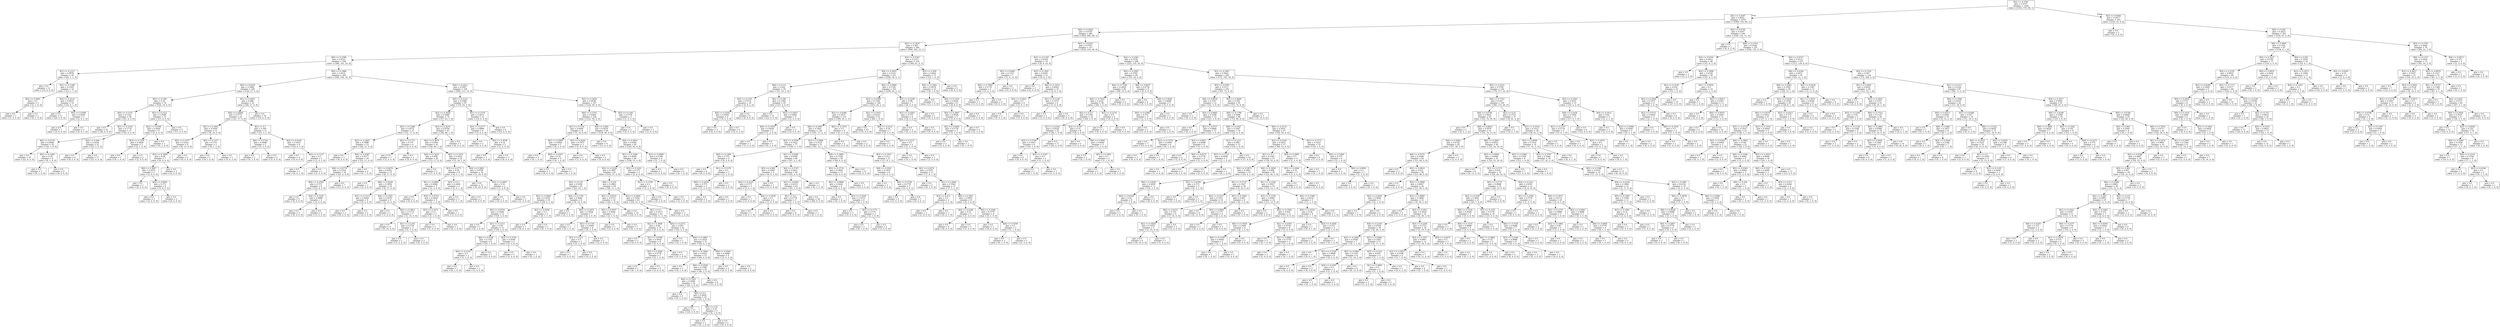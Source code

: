 digraph Tree {
node [shape=box] ;
0 [label="X[2] <= 0.5781\ngini = 0.4707\nsamples = 1244\nvalue = [1302, 570, 84, 1]"] ;
1 [label="X[5] <= 0.2587\ngini = 0.4922\nsamples = 1079\nvalue = [1084, 535, 80, 1]"] ;
0 -> 1 [labeldistance=2.5, labelangle=45, headlabel="True"] ;
2 [label="X[6] <= 0.5442\ngini = 0.4759\nsamples = 881\nvalue = [924, 400, 69, 1]"] ;
1 -> 2 ;
3 [label="X[3] <= 0.3435\ngini = 0.365\nsamples = 564\nvalue = [690, 182, 23, 1]"] ;
2 -> 3 ;
4 [label="X[6] <= 0.2389\ngini = 0.4323\nsamples = 328\nvalue = [386, 141, 19, 0]"] ;
3 -> 4 ;
5 [label="X[1] <= 0.1211\ngini = 0.0878\nsamples = 28\nvalue = [42, 1, 1, 0]"] ;
4 -> 5 ;
6 [label="gini = 0.0\nsamples = 12\nvalue = [19, 0, 0, 0]"] ;
5 -> 6 ;
7 [label="X[1] <= 0.1368\ngini = 0.1504\nsamples = 16\nvalue = [23, 1, 1, 0]"] ;
5 -> 7 ;
8 [label="X[5] <= 0.0901\ngini = 0.5\nsamples = 2\nvalue = [1, 1, 0, 0]"] ;
7 -> 8 ;
9 [label="gini = 0.0\nsamples = 1\nvalue = [1, 0, 0, 0]"] ;
8 -> 9 ;
10 [label="gini = 0.0\nsamples = 1\nvalue = [0, 1, 0, 0]"] ;
8 -> 10 ;
11 [label="X[4] <= 0.4132\ngini = 0.0832\nsamples = 14\nvalue = [22, 0, 1, 0]"] ;
7 -> 11 ;
12 [label="gini = 0.0\nsamples = 12\nvalue = [20, 0, 0, 0]"] ;
11 -> 12 ;
13 [label="X[5] <= 0.2006\ngini = 0.4444\nsamples = 2\nvalue = [2, 0, 1, 0]"] ;
11 -> 13 ;
14 [label="gini = 0.0\nsamples = 1\nvalue = [2, 0, 0, 0]"] ;
13 -> 14 ;
15 [label="gini = 0.0\nsamples = 1\nvalue = [0, 0, 1, 0]"] ;
13 -> 15 ;
16 [label="X[0] <= 0.1886\ngini = 0.4514\nsamples = 300\nvalue = [344, 140, 18, 0]"] ;
4 -> 16 ;
17 [label="X[4] <= 0.4256\ngini = 0.2986\nsamples = 106\nvalue = [144, 27, 4, 0]"] ;
16 -> 17 ;
18 [label="X[5] <= 0.189\ngini = 0.16\nsamples = 74\nvalue = [104, 10, 0, 0]"] ;
17 -> 18 ;
19 [label="X[0] <= 0.1535\ngini = 0.1161\nsamples = 59\nvalue = [91, 6, 0, 0]"] ;
18 -> 19 ;
20 [label="gini = 0.0\nsamples = 22\nvalue = [36, 0, 0, 0]"] ;
19 -> 20 ;
21 [label="X[1] <= 0.1316\ngini = 0.1774\nsamples = 37\nvalue = [55, 6, 0, 0]"] ;
19 -> 21 ;
22 [label="X[6] <= 0.4735\ngini = 0.0588\nsamples = 16\nvalue = [32, 1, 0, 0]"] ;
21 -> 22 ;
23 [label="gini = 0.0\nsamples = 10\nvalue = [23, 0, 0, 0]"] ;
22 -> 23 ;
24 [label="X[4] <= 0.3264\ngini = 0.18\nsamples = 6\nvalue = [9, 1, 0, 0]"] ;
22 -> 24 ;
25 [label="gini = 0.0\nsamples = 1\nvalue = [0, 1, 0, 0]"] ;
24 -> 25 ;
26 [label="gini = 0.0\nsamples = 5\nvalue = [9, 0, 0, 0]"] ;
24 -> 26 ;
27 [label="X[2] <= 0.349\ngini = 0.2934\nsamples = 21\nvalue = [23, 5, 0, 0]"] ;
21 -> 27 ;
28 [label="gini = 0.0\nsamples = 4\nvalue = [0, 5, 0, 0]"] ;
27 -> 28 ;
29 [label="gini = 0.0\nsamples = 17\nvalue = [23, 0, 0, 0]"] ;
27 -> 29 ;
30 [label="X[5] <= 0.2122\ngini = 0.3599\nsamples = 15\nvalue = [13, 4, 0, 0]"] ;
18 -> 30 ;
31 [label="X[2] <= 0.4184\ngini = 0.4444\nsamples = 6\nvalue = [2, 4, 0, 0]"] ;
30 -> 31 ;
32 [label="X[3] <= 0.1226\ngini = 0.4444\nsamples = 3\nvalue = [2, 1, 0, 0]"] ;
31 -> 32 ;
33 [label="gini = 0.0\nsamples = 1\nvalue = [0, 1, 0, 0]"] ;
32 -> 33 ;
34 [label="gini = 0.0\nsamples = 2\nvalue = [2, 0, 0, 0]"] ;
32 -> 34 ;
35 [label="gini = 0.0\nsamples = 3\nvalue = [0, 3, 0, 0]"] ;
31 -> 35 ;
36 [label="gini = 0.0\nsamples = 9\nvalue = [11, 0, 0, 0]"] ;
30 -> 36 ;
37 [label="X[1] <= 0.2053\ngini = 0.488\nsamples = 32\nvalue = [40, 17, 4, 0]"] ;
17 -> 37 ;
38 [label="X[4] <= 0.4669\ngini = 0.5771\nsamples = 22\nvalue = [21, 17, 4, 0]"] ;
37 -> 38 ;
39 [label="X[1] <= 0.1842\ngini = 0.5444\nsamples = 11\nvalue = [6, 14, 3, 0]"] ;
38 -> 39 ;
40 [label="X[5] <= 0.1977\ngini = 0.4321\nsamples = 9\nvalue = [6, 13, 0, 0]"] ;
39 -> 40 ;
41 [label="X[2] <= 0.5069\ngini = 0.48\nsamples = 7\nvalue = [6, 9, 0, 0]"] ;
40 -> 41 ;
42 [label="X[6] <= 0.3097\ngini = 0.2975\nsamples = 5\nvalue = [2, 9, 0, 0]"] ;
41 -> 42 ;
43 [label="gini = 0.0\nsamples = 1\nvalue = [0, 3, 0, 0]"] ;
42 -> 43 ;
44 [label="X[5] <= 0.0901\ngini = 0.375\nsamples = 4\nvalue = [2, 6, 0, 0]"] ;
42 -> 44 ;
45 [label="gini = 0.0\nsamples = 2\nvalue = [2, 0, 0, 0]"] ;
44 -> 45 ;
46 [label="gini = 0.0\nsamples = 2\nvalue = [0, 6, 0, 0]"] ;
44 -> 46 ;
47 [label="gini = 0.0\nsamples = 2\nvalue = [4, 0, 0, 0]"] ;
41 -> 47 ;
48 [label="gini = 0.0\nsamples = 2\nvalue = [0, 4, 0, 0]"] ;
40 -> 48 ;
49 [label="X[5] <= 0.1337\ngini = 0.375\nsamples = 2\nvalue = [0, 1, 3, 0]"] ;
39 -> 49 ;
50 [label="gini = 0.0\nsamples = 1\nvalue = [0, 1, 0, 0]"] ;
49 -> 50 ;
51 [label="gini = 0.0\nsamples = 1\nvalue = [0, 0, 3, 0]"] ;
49 -> 51 ;
52 [label="X[1] <= 0.1\ngini = 0.349\nsamples = 11\nvalue = [15, 3, 1, 0]"] ;
38 -> 52 ;
53 [label="X[4] <= 0.5744\ngini = 0.4688\nsamples = 5\nvalue = [5, 3, 0, 0]"] ;
52 -> 53 ;
54 [label="gini = 0.0\nsamples = 2\nvalue = [0, 3, 0, 0]"] ;
53 -> 54 ;
55 [label="gini = 0.0\nsamples = 3\nvalue = [5, 0, 0, 0]"] ;
53 -> 55 ;
56 [label="X[2] <= 0.4184\ngini = 0.1653\nsamples = 6\nvalue = [10, 0, 1, 0]"] ;
52 -> 56 ;
57 [label="gini = 0.0\nsamples = 4\nvalue = [9, 0, 0, 0]"] ;
56 -> 57 ;
58 [label="X[5] <= 0.1337\ngini = 0.5\nsamples = 2\nvalue = [1, 0, 1, 0]"] ;
56 -> 58 ;
59 [label="gini = 0.0\nsamples = 1\nvalue = [0, 0, 1, 0]"] ;
58 -> 59 ;
60 [label="gini = 0.0\nsamples = 1\nvalue = [1, 0, 0, 0]"] ;
58 -> 60 ;
61 [label="gini = 0.0\nsamples = 10\nvalue = [19, 0, 0, 0]"] ;
37 -> 61 ;
62 [label="X[0] <= 0.2412\ngini = 0.5047\nsamples = 194\nvalue = [200, 113, 14, 0]"] ;
16 -> 62 ;
63 [label="X[5] <= 0.2122\ngini = 0.5288\nsamples = 87\nvalue = [76, 63, 5, 0]"] ;
62 -> 63 ;
64 [label="X[2] <= 0.3628\ngini = 0.5069\nsamples = 74\nvalue = [57, 63, 1, 0]"] ;
63 -> 64 ;
65 [label="X[5] <= 0.1948\ngini = 0.4575\nsamples = 27\nvalue = [31, 17, 0, 0]"] ;
64 -> 65 ;
66 [label="X[2] <= 0.2483\ngini = 0.3988\nsamples = 23\nvalue = [29, 11, 0, 0]"] ;
65 -> 66 ;
67 [label="gini = 0.0\nsamples = 3\nvalue = [6, 0, 0, 0]"] ;
66 -> 67 ;
68 [label="X[4] <= 0.4587\ngini = 0.4377\nsamples = 20\nvalue = [23, 11, 0, 0]"] ;
66 -> 68 ;
69 [label="X[6] <= 0.4779\ngini = 0.2524\nsamples = 16\nvalue = [23, 4, 0, 0]"] ;
68 -> 69 ;
70 [label="X[4] <= 0.2769\ngini = 0.375\nsamples = 9\nvalue = [12, 4, 0, 0]"] ;
69 -> 70 ;
71 [label="gini = 0.0\nsamples = 5\nvalue = [9, 0, 0, 0]"] ;
70 -> 71 ;
72 [label="X[4] <= 0.3182\ngini = 0.4898\nsamples = 4\nvalue = [3, 4, 0, 0]"] ;
70 -> 72 ;
73 [label="gini = 0.0\nsamples = 2\nvalue = [0, 4, 0, 0]"] ;
72 -> 73 ;
74 [label="gini = 0.0\nsamples = 2\nvalue = [3, 0, 0, 0]"] ;
72 -> 74 ;
75 [label="gini = 0.0\nsamples = 7\nvalue = [11, 0, 0, 0]"] ;
69 -> 75 ;
76 [label="gini = 0.0\nsamples = 4\nvalue = [0, 7, 0, 0]"] ;
68 -> 76 ;
77 [label="X[2] <= 0.1771\ngini = 0.375\nsamples = 4\nvalue = [2, 6, 0, 0]"] ;
65 -> 77 ;
78 [label="gini = 0.0\nsamples = 1\nvalue = [2, 0, 0, 0]"] ;
77 -> 78 ;
79 [label="gini = 0.0\nsamples = 3\nvalue = [0, 6, 0, 0]"] ;
77 -> 79 ;
80 [label="X[3] <= 0.3274\ngini = 0.4759\nsamples = 47\nvalue = [26, 46, 1, 0]"] ;
64 -> 80 ;
81 [label="X[4] <= 0.3678\ngini = 0.4393\nsamples = 42\nvalue = [20, 46, 1, 0]"] ;
80 -> 81 ;
82 [label="X[4] <= 0.3223\ngini = 0.498\nsamples = 20\nvalue = [15, 17, 0, 0]"] ;
81 -> 82 ;
83 [label="X[1] <= 0.0474\ngini = 0.4352\nsamples = 15\nvalue = [8, 17, 0, 0]"] ;
82 -> 83 ;
84 [label="gini = 0.0\nsamples = 1\nvalue = [2, 0, 0, 0]"] ;
83 -> 84 ;
85 [label="X[6] <= 0.4336\ngini = 0.3856\nsamples = 14\nvalue = [6, 17, 0, 0]"] ;
83 -> 85 ;
86 [label="X[1] <= 0.1211\ngini = 0.4444\nsamples = 6\nvalue = [4, 2, 0, 0]"] ;
85 -> 86 ;
87 [label="gini = 0.0\nsamples = 2\nvalue = [0, 2, 0, 0]"] ;
86 -> 87 ;
88 [label="gini = 0.0\nsamples = 4\nvalue = [4, 0, 0, 0]"] ;
86 -> 88 ;
89 [label="X[4] <= 0.1901\ngini = 0.2076\nsamples = 8\nvalue = [2, 15, 0, 0]"] ;
85 -> 89 ;
90 [label="gini = 0.0\nsamples = 1\nvalue = [1, 0, 0, 0]"] ;
89 -> 90 ;
91 [label="X[4] <= 0.2851\ngini = 0.1172\nsamples = 7\nvalue = [1, 15, 0, 0]"] ;
89 -> 91 ;
92 [label="gini = 0.0\nsamples = 4\nvalue = [0, 10, 0, 0]"] ;
91 -> 92 ;
93 [label="X[1] <= 0.1105\ngini = 0.2778\nsamples = 3\nvalue = [1, 5, 0, 0]"] ;
91 -> 93 ;
94 [label="gini = 0.0\nsamples = 1\nvalue = [1, 0, 0, 0]"] ;
93 -> 94 ;
95 [label="gini = 0.0\nsamples = 2\nvalue = [0, 5, 0, 0]"] ;
93 -> 95 ;
96 [label="gini = 0.0\nsamples = 5\nvalue = [7, 0, 0, 0]"] ;
82 -> 96 ;
97 [label="X[5] <= 0.1453\ngini = 0.2922\nsamples = 22\nvalue = [5, 29, 1, 0]"] ;
81 -> 97 ;
98 [label="X[3] <= 0.2775\ngini = 0.58\nsamples = 8\nvalue = [4, 5, 1, 0]"] ;
97 -> 98 ;
99 [label="X[1] <= 0.0895\ngini = 0.4082\nsamples = 5\nvalue = [2, 5, 0, 0]"] ;
98 -> 99 ;
100 [label="gini = 0.0\nsamples = 2\nvalue = [0, 4, 0, 0]"] ;
99 -> 100 ;
101 [label="X[4] <= 0.4752\ngini = 0.4444\nsamples = 3\nvalue = [2, 1, 0, 0]"] ;
99 -> 101 ;
102 [label="X[3] <= 0.1972\ngini = 0.5\nsamples = 2\nvalue = [1, 1, 0, 0]"] ;
101 -> 102 ;
103 [label="gini = 0.0\nsamples = 1\nvalue = [1, 0, 0, 0]"] ;
102 -> 103 ;
104 [label="gini = 0.0\nsamples = 1\nvalue = [0, 1, 0, 0]"] ;
102 -> 104 ;
105 [label="gini = 0.0\nsamples = 1\nvalue = [1, 0, 0, 0]"] ;
101 -> 105 ;
106 [label="X[3] <= 0.3\ngini = 0.4444\nsamples = 3\nvalue = [2, 0, 1, 0]"] ;
98 -> 106 ;
107 [label="gini = 0.0\nsamples = 1\nvalue = [0, 0, 1, 0]"] ;
106 -> 107 ;
108 [label="gini = 0.0\nsamples = 2\nvalue = [2, 0, 0, 0]"] ;
106 -> 108 ;
109 [label="X[4] <= 0.5661\ngini = 0.0768\nsamples = 14\nvalue = [1, 24, 0, 0]"] ;
97 -> 109 ;
110 [label="gini = 0.0\nsamples = 12\nvalue = [0, 20, 0, 0]"] ;
109 -> 110 ;
111 [label="X[2] <= 0.4497\ngini = 0.32\nsamples = 2\nvalue = [1, 4, 0, 0]"] ;
109 -> 111 ;
112 [label="gini = 0.0\nsamples = 1\nvalue = [0, 4, 0, 0]"] ;
111 -> 112 ;
113 [label="gini = 0.0\nsamples = 1\nvalue = [1, 0, 0, 0]"] ;
111 -> 113 ;
114 [label="gini = 0.0\nsamples = 5\nvalue = [6, 0, 0, 0]"] ;
80 -> 114 ;
115 [label="X[1] <= 0.1579\ngini = 0.2873\nsamples = 13\nvalue = [19, 0, 4, 0]"] ;
63 -> 115 ;
116 [label="X[3] <= 0.2177\ngini = 0.4898\nsamples = 4\nvalue = [3, 0, 4, 0]"] ;
115 -> 116 ;
117 [label="gini = 0.0\nsamples = 2\nvalue = [2, 0, 0, 0]"] ;
116 -> 117 ;
118 [label="X[2] <= 0.3038\ngini = 0.32\nsamples = 2\nvalue = [1, 0, 4, 0]"] ;
116 -> 118 ;
119 [label="gini = 0.0\nsamples = 1\nvalue = [1, 0, 0, 0]"] ;
118 -> 119 ;
120 [label="gini = 0.0\nsamples = 1\nvalue = [0, 0, 4, 0]"] ;
118 -> 120 ;
121 [label="gini = 0.0\nsamples = 9\nvalue = [16, 0, 0, 0]"] ;
115 -> 121 ;
122 [label="X[3] <= 0.3429\ngini = 0.4638\nsamples = 107\nvalue = [124, 50, 9, 0]"] ;
62 -> 122 ;
123 [label="X[6] <= 0.2743\ngini = 0.4368\nsamples = 104\nvalue = [123, 50, 4, 0]"] ;
122 -> 123 ;
124 [label="X[1] <= 0.1316\ngini = 0.4444\nsamples = 8\nvalue = [5, 10, 0, 0]"] ;
123 -> 124 ;
125 [label="X[2] <= 0.2969\ngini = 0.4444\nsamples = 5\nvalue = [4, 2, 0, 0]"] ;
124 -> 125 ;
126 [label="gini = 0.0\nsamples = 1\nvalue = [0, 1, 0, 0]"] ;
125 -> 126 ;
127 [label="X[0] <= 0.4167\ngini = 0.32\nsamples = 4\nvalue = [4, 1, 0, 0]"] ;
125 -> 127 ;
128 [label="gini = 0.0\nsamples = 3\nvalue = [4, 0, 0, 0]"] ;
127 -> 128 ;
129 [label="gini = 0.0\nsamples = 1\nvalue = [0, 1, 0, 0]"] ;
127 -> 129 ;
130 [label="X[3] <= 0.2426\ngini = 0.1975\nsamples = 3\nvalue = [1, 8, 0, 0]"] ;
124 -> 130 ;
131 [label="gini = 0.0\nsamples = 1\nvalue = [1, 0, 0, 0]"] ;
130 -> 131 ;
132 [label="gini = 0.0\nsamples = 2\nvalue = [0, 8, 0, 0]"] ;
130 -> 132 ;
133 [label="X[4] <= 0.095\ngini = 0.4079\nsamples = 96\nvalue = [118, 40, 4, 0]"] ;
123 -> 133 ;
134 [label="gini = 0.0\nsamples = 4\nvalue = [13, 0, 0, 0]"] ;
133 -> 134 ;
135 [label="X[0] <= 0.3816\ngini = 0.4306\nsamples = 92\nvalue = [105, 40, 4, 0]"] ;
133 -> 135 ;
136 [label="X[1] <= 0.3368\ngini = 0.4004\nsamples = 86\nvalue = [104, 33, 4, 0]"] ;
135 -> 136 ;
137 [label="X[2] <= 0.3229\ngini = 0.3697\nsamples = 81\nvalue = [102, 27, 4, 0]"] ;
136 -> 137 ;
138 [label="X[5] <= 0.125\ngini = 0.5026\nsamples = 22\nvalue = [22, 14, 1, 0]"] ;
137 -> 138 ;
139 [label="X[3] <= 0.3064\ngini = 0.3554\nsamples = 14\nvalue = [18, 4, 1, 0]"] ;
138 -> 139 ;
140 [label="X[5] <= 0.0552\ngini = 0.2449\nsamples = 12\nvalue = [18, 3, 0, 0]"] ;
139 -> 140 ;
141 [label="gini = 0.0\nsamples = 1\nvalue = [0, 1, 0, 0]"] ;
140 -> 141 ;
142 [label="X[1] <= 0.2211\ngini = 0.18\nsamples = 11\nvalue = [18, 2, 0, 0]"] ;
140 -> 142 ;
143 [label="X[6] <= 0.4336\ngini = 0.1107\nsamples = 9\nvalue = [16, 1, 0, 0]"] ;
142 -> 143 ;
144 [label="X[0] <= 0.3114\ngini = 0.5\nsamples = 2\nvalue = [1, 1, 0, 0]"] ;
143 -> 144 ;
145 [label="gini = 0.0\nsamples = 1\nvalue = [0, 1, 0, 0]"] ;
144 -> 145 ;
146 [label="gini = 0.0\nsamples = 1\nvalue = [1, 0, 0, 0]"] ;
144 -> 146 ;
147 [label="gini = 0.0\nsamples = 7\nvalue = [15, 0, 0, 0]"] ;
143 -> 147 ;
148 [label="X[3] <= 0.2339\ngini = 0.4444\nsamples = 2\nvalue = [2, 1, 0, 0]"] ;
142 -> 148 ;
149 [label="gini = 0.0\nsamples = 1\nvalue = [2, 0, 0, 0]"] ;
148 -> 149 ;
150 [label="gini = 0.0\nsamples = 1\nvalue = [0, 1, 0, 0]"] ;
148 -> 150 ;
151 [label="X[2] <= 0.3038\ngini = 0.5\nsamples = 2\nvalue = [0, 1, 1, 0]"] ;
139 -> 151 ;
152 [label="gini = 0.0\nsamples = 1\nvalue = [0, 0, 1, 0]"] ;
151 -> 152 ;
153 [label="gini = 0.0\nsamples = 1\nvalue = [0, 1, 0, 0]"] ;
151 -> 153 ;
154 [label="X[4] <= 0.1736\ngini = 0.4082\nsamples = 8\nvalue = [4, 10, 0, 0]"] ;
138 -> 154 ;
155 [label="gini = 0.0\nsamples = 1\nvalue = [0, 5, 0, 0]"] ;
154 -> 155 ;
156 [label="X[0] <= 0.2675\ngini = 0.4938\nsamples = 7\nvalue = [4, 5, 0, 0]"] ;
154 -> 156 ;
157 [label="gini = 0.0\nsamples = 3\nvalue = [0, 3, 0, 0]"] ;
156 -> 157 ;
158 [label="X[5] <= 0.1541\ngini = 0.4444\nsamples = 4\nvalue = [4, 2, 0, 0]"] ;
156 -> 158 ;
159 [label="X[3] <= 0.213\ngini = 0.5\nsamples = 2\nvalue = [2, 2, 0, 0]"] ;
158 -> 159 ;
160 [label="gini = 0.0\nsamples = 1\nvalue = [2, 0, 0, 0]"] ;
159 -> 160 ;
161 [label="gini = 0.0\nsamples = 1\nvalue = [0, 2, 0, 0]"] ;
159 -> 161 ;
162 [label="gini = 0.0\nsamples = 2\nvalue = [2, 0, 0, 0]"] ;
158 -> 162 ;
163 [label="X[4] <= 0.219\ngini = 0.2862\nsamples = 59\nvalue = [80, 13, 3, 0]"] ;
137 -> 163 ;
164 [label="X[5] <= 0.0552\ngini = 0.0713\nsamples = 16\nvalue = [26, 1, 0, 0]"] ;
163 -> 164 ;
165 [label="X[5] <= 0.0407\ngini = 0.4444\nsamples = 2\nvalue = [2, 1, 0, 0]"] ;
164 -> 165 ;
166 [label="gini = 0.0\nsamples = 1\nvalue = [2, 0, 0, 0]"] ;
165 -> 166 ;
167 [label="gini = 0.0\nsamples = 1\nvalue = [0, 1, 0, 0]"] ;
165 -> 167 ;
168 [label="gini = 0.0\nsamples = 14\nvalue = [24, 0, 0, 0]"] ;
164 -> 168 ;
169 [label="X[2] <= 0.5694\ngini = 0.3554\nsamples = 43\nvalue = [54, 12, 3, 0]"] ;
163 -> 169 ;
170 [label="X[1] <= 0.1\ngini = 0.3413\nsamples = 42\nvalue = [54, 11, 3, 0]"] ;
169 -> 170 ;
171 [label="X[2] <= 0.3698\ngini = 0.48\nsamples = 10\nvalue = [9, 6, 0, 0]"] ;
170 -> 171 ;
172 [label="gini = 0.0\nsamples = 2\nvalue = [4, 0, 0, 0]"] ;
171 -> 172 ;
173 [label="X[1] <= 0.0789\ngini = 0.4959\nsamples = 8\nvalue = [5, 6, 0, 0]"] ;
171 -> 173 ;
174 [label="X[2] <= 0.3958\ngini = 0.2778\nsamples = 5\nvalue = [5, 1, 0, 0]"] ;
173 -> 174 ;
175 [label="gini = 0.0\nsamples = 1\nvalue = [0, 1, 0, 0]"] ;
174 -> 175 ;
176 [label="gini = 0.0\nsamples = 4\nvalue = [5, 0, 0, 0]"] ;
174 -> 176 ;
177 [label="gini = 0.0\nsamples = 3\nvalue = [0, 5, 0, 0]"] ;
173 -> 177 ;
178 [label="X[4] <= 0.2273\ngini = 0.267\nsamples = 32\nvalue = [45, 5, 3, 0]"] ;
170 -> 178 ;
179 [label="gini = 0.0\nsamples = 1\nvalue = [0, 1, 0, 0]"] ;
178 -> 179 ;
180 [label="X[6] <= 0.4867\ngini = 0.2419\nsamples = 31\nvalue = [45, 4, 3, 0]"] ;
178 -> 180 ;
181 [label="X[3] <= 0.1864\ngini = 0.1653\nsamples = 27\nvalue = [40, 4, 0, 0]"] ;
180 -> 181 ;
182 [label="gini = 0.0\nsamples = 1\nvalue = [0, 1, 0, 0]"] ;
181 -> 182 ;
183 [label="X[0] <= 0.2939\ngini = 0.1298\nsamples = 26\nvalue = [40, 3, 0, 0]"] ;
181 -> 183 ;
184 [label="X[6] <= 0.3363\ngini = 0.1699\nsamples = 18\nvalue = [29, 3, 0, 0]"] ;
183 -> 184 ;
185 [label="gini = 0.0\nsamples = 2\nvalue = [0, 2, 0, 0]"] ;
184 -> 185 ;
186 [label="X[4] <= 0.5\ngini = 0.0644\nsamples = 16\nvalue = [29, 1, 0, 0]"] ;
184 -> 186 ;
187 [label="gini = 0.0\nsamples = 13\nvalue = [25, 0, 0, 0]"] ;
186 -> 187 ;
188 [label="X[0] <= 0.25\ngini = 0.32\nsamples = 3\nvalue = [4, 1, 0, 0]"] ;
186 -> 188 ;
189 [label="gini = 0.0\nsamples = 1\nvalue = [0, 1, 0, 0]"] ;
188 -> 189 ;
190 [label="gini = 0.0\nsamples = 2\nvalue = [4, 0, 0, 0]"] ;
188 -> 190 ;
191 [label="gini = 0.0\nsamples = 8\nvalue = [11, 0, 0, 0]"] ;
183 -> 191 ;
192 [label="X[6] <= 0.5044\ngini = 0.4688\nsamples = 4\nvalue = [5, 0, 3, 0]"] ;
180 -> 192 ;
193 [label="gini = 0.0\nsamples = 2\nvalue = [0, 0, 3, 0]"] ;
192 -> 193 ;
194 [label="gini = 0.0\nsamples = 2\nvalue = [5, 0, 0, 0]"] ;
192 -> 194 ;
195 [label="gini = 0.0\nsamples = 1\nvalue = [0, 1, 0, 0]"] ;
169 -> 195 ;
196 [label="X[3] <= 0.3181\ngini = 0.375\nsamples = 5\nvalue = [2, 6, 0, 0]"] ;
136 -> 196 ;
197 [label="X[1] <= 0.3789\ngini = 0.5\nsamples = 3\nvalue = [2, 2, 0, 0]"] ;
196 -> 197 ;
198 [label="gini = 0.0\nsamples = 1\nvalue = [0, 2, 0, 0]"] ;
197 -> 198 ;
199 [label="gini = 0.0\nsamples = 2\nvalue = [2, 0, 0, 0]"] ;
197 -> 199 ;
200 [label="gini = 0.0\nsamples = 2\nvalue = [0, 4, 0, 0]"] ;
196 -> 200 ;
201 [label="X[1] <= 0.0895\ngini = 0.2188\nsamples = 6\nvalue = [1, 7, 0, 0]"] ;
135 -> 201 ;
202 [label="gini = 0.0\nsamples = 1\nvalue = [1, 0, 0, 0]"] ;
201 -> 202 ;
203 [label="gini = 0.0\nsamples = 5\nvalue = [0, 7, 0, 0]"] ;
201 -> 203 ;
204 [label="X[5] <= 0.1395\ngini = 0.2778\nsamples = 3\nvalue = [1, 0, 5, 0]"] ;
122 -> 204 ;
205 [label="gini = 0.0\nsamples = 2\nvalue = [0, 0, 5, 0]"] ;
204 -> 205 ;
206 [label="gini = 0.0\nsamples = 1\nvalue = [1, 0, 0, 0]"] ;
204 -> 206 ;
207 [label="X[3] <= 0.5347\ngini = 0.2317\nsamples = 236\nvalue = [304, 41, 4, 1]"] ;
3 -> 207 ;
208 [label="X[4] <= 0.2025\ngini = 0.2122\nsamples = 221\nvalue = [290, 34, 4, 1]"] ;
207 -> 208 ;
209 [label="X[6] <= 0.115\ngini = 0.424\nsamples = 30\nvalue = [31, 10, 2, 0]"] ;
208 -> 209 ;
210 [label="X[5] <= 0.1105\ngini = 0.5714\nsamples = 10\nvalue = [4, 8, 2, 0]"] ;
209 -> 210 ;
211 [label="X[0] <= 0.2456\ngini = 0.4444\nsamples = 4\nvalue = [4, 0, 2, 0]"] ;
210 -> 211 ;
212 [label="gini = 0.0\nsamples = 2\nvalue = [4, 0, 0, 0]"] ;
211 -> 212 ;
213 [label="gini = 0.0\nsamples = 2\nvalue = [0, 0, 2, 0]"] ;
211 -> 213 ;
214 [label="gini = 0.0\nsamples = 6\nvalue = [0, 8, 0, 0]"] ;
210 -> 214 ;
215 [label="X[5] <= 0.189\ngini = 0.1284\nsamples = 20\nvalue = [27, 2, 0, 0]"] ;
209 -> 215 ;
216 [label="gini = 0.0\nsamples = 15\nvalue = [22, 0, 0, 0]"] ;
215 -> 216 ;
217 [label="X[2] <= 0.4427\ngini = 0.4082\nsamples = 5\nvalue = [5, 2, 0, 0]"] ;
215 -> 217 ;
218 [label="X[4] <= 0.1818\ngini = 0.4444\nsamples = 2\nvalue = [1, 2, 0, 0]"] ;
217 -> 218 ;
219 [label="gini = 0.0\nsamples = 1\nvalue = [1, 0, 0, 0]"] ;
218 -> 219 ;
220 [label="gini = 0.0\nsamples = 1\nvalue = [0, 2, 0, 0]"] ;
218 -> 220 ;
221 [label="gini = 0.0\nsamples = 3\nvalue = [4, 0, 0, 0]"] ;
217 -> 221 ;
222 [label="X[4] <= 0.5909\ngini = 0.1728\nsamples = 191\nvalue = [259, 24, 2, 1]"] ;
208 -> 222 ;
223 [label="X[3] <= 0.4385\ngini = 0.1544\nsamples = 184\nvalue = [253, 20, 2, 1]"] ;
222 -> 223 ;
224 [label="X[3] <= 0.4366\ngini = 0.2071\nsamples = 132\nvalue = [169, 19, 2, 1]"] ;
223 -> 224 ;
225 [label="X[6] <= 0.3097\ngini = 0.1941\nsamples = 128\nvalue = [167, 17, 2, 1]"] ;
224 -> 225 ;
226 [label="X[3] <= 0.3546\ngini = 0.1022\nsamples = 77\nvalue = [106, 5, 1, 0]"] ;
225 -> 226 ;
227 [label="X[0] <= 0.2368\ngini = 0.375\nsamples = 9\nvalue = [9, 3, 0, 0]"] ;
226 -> 227 ;
228 [label="gini = 0.0\nsamples = 4\nvalue = [6, 0, 0, 0]"] ;
227 -> 228 ;
229 [label="X[1] <= 0.1579\ngini = 0.5\nsamples = 5\nvalue = [3, 3, 0, 0]"] ;
227 -> 229 ;
230 [label="X[0] <= 0.2939\ngini = 0.375\nsamples = 3\nvalue = [1, 3, 0, 0]"] ;
229 -> 230 ;
231 [label="gini = 0.0\nsamples = 2\nvalue = [0, 3, 0, 0]"] ;
230 -> 231 ;
232 [label="gini = 0.0\nsamples = 1\nvalue = [1, 0, 0, 0]"] ;
230 -> 232 ;
233 [label="gini = 0.0\nsamples = 2\nvalue = [2, 0, 0, 0]"] ;
229 -> 233 ;
234 [label="X[1] <= 0.0368\ngini = 0.0586\nsamples = 68\nvalue = [97, 2, 1, 0]"] ;
226 -> 234 ;
235 [label="X[5] <= 0.093\ngini = 0.2449\nsamples = 4\nvalue = [6, 0, 1, 0]"] ;
234 -> 235 ;
236 [label="X[0] <= 0.2325\ngini = 0.375\nsamples = 3\nvalue = [3, 0, 1, 0]"] ;
235 -> 236 ;
237 [label="gini = 0.0\nsamples = 1\nvalue = [2, 0, 0, 0]"] ;
236 -> 237 ;
238 [label="X[4] <= 0.3636\ngini = 0.5\nsamples = 2\nvalue = [1, 0, 1, 0]"] ;
236 -> 238 ;
239 [label="gini = 0.0\nsamples = 1\nvalue = [0, 0, 1, 0]"] ;
238 -> 239 ;
240 [label="gini = 0.0\nsamples = 1\nvalue = [1, 0, 0, 0]"] ;
238 -> 240 ;
241 [label="gini = 0.0\nsamples = 1\nvalue = [3, 0, 0, 0]"] ;
235 -> 241 ;
242 [label="X[2] <= 0.5747\ngini = 0.0421\nsamples = 64\nvalue = [91, 2, 0, 0]"] ;
234 -> 242 ;
243 [label="X[2] <= 0.0503\ngini = 0.0215\nsamples = 63\nvalue = [91, 1, 0, 0]"] ;
242 -> 243 ;
244 [label="X[1] <= 0.5\ngini = 0.2778\nsamples = 5\nvalue = [5, 1, 0, 0]"] ;
243 -> 244 ;
245 [label="gini = 0.0\nsamples = 4\nvalue = [5, 0, 0, 0]"] ;
244 -> 245 ;
246 [label="gini = 0.0\nsamples = 1\nvalue = [0, 1, 0, 0]"] ;
244 -> 246 ;
247 [label="gini = 0.0\nsamples = 58\nvalue = [86, 0, 0, 0]"] ;
243 -> 247 ;
248 [label="gini = 0.0\nsamples = 1\nvalue = [0, 1, 0, 0]"] ;
242 -> 248 ;
249 [label="X[3] <= 0.3899\ngini = 0.3125\nsamples = 51\nvalue = [61, 12, 1, 1]"] ;
225 -> 249 ;
250 [label="X[6] <= 0.3805\ngini = 0.1528\nsamples = 30\nvalue = [44, 4, 0, 0]"] ;
249 -> 250 ;
251 [label="X[3] <= 0.3716\ngini = 0.2604\nsamples = 15\nvalue = [22, 4, 0, 0]"] ;
250 -> 251 ;
252 [label="X[2] <= 0.0868\ngini = 0.4444\nsamples = 8\nvalue = [8, 4, 0, 0]"] ;
251 -> 252 ;
253 [label="gini = 0.0\nsamples = 2\nvalue = [0, 3, 0, 0]"] ;
252 -> 253 ;
254 [label="X[3] <= 0.3556\ngini = 0.1975\nsamples = 6\nvalue = [8, 1, 0, 0]"] ;
252 -> 254 ;
255 [label="gini = 0.0\nsamples = 3\nvalue = [5, 0, 0, 0]"] ;
254 -> 255 ;
256 [label="X[5] <= 0.1773\ngini = 0.375\nsamples = 3\nvalue = [3, 1, 0, 0]"] ;
254 -> 256 ;
257 [label="gini = 0.0\nsamples = 1\nvalue = [0, 1, 0, 0]"] ;
256 -> 257 ;
258 [label="gini = 0.0\nsamples = 2\nvalue = [3, 0, 0, 0]"] ;
256 -> 258 ;
259 [label="gini = 0.0\nsamples = 7\nvalue = [14, 0, 0, 0]"] ;
251 -> 259 ;
260 [label="gini = 0.0\nsamples = 15\nvalue = [22, 0, 0, 0]"] ;
250 -> 260 ;
261 [label="X[5] <= 0.1919\ngini = 0.513\nsamples = 21\nvalue = [17, 8, 1, 1]"] ;
249 -> 261 ;
262 [label="X[4] <= 0.3182\ngini = 0.1653\nsamples = 8\nvalue = [10, 0, 0, 1]"] ;
261 -> 262 ;
263 [label="gini = 0.0\nsamples = 3\nvalue = [5, 0, 0, 0]"] ;
262 -> 263 ;
264 [label="X[0] <= 0.3728\ngini = 0.2778\nsamples = 5\nvalue = [5, 0, 0, 1]"] ;
262 -> 264 ;
265 [label="gini = 0.0\nsamples = 4\nvalue = [5, 0, 0, 0]"] ;
264 -> 265 ;
266 [label="gini = 0.0\nsamples = 1\nvalue = [0, 0, 0, 1]"] ;
264 -> 266 ;
267 [label="X[1] <= 0.2474\ngini = 0.5547\nsamples = 13\nvalue = [7, 8, 1, 0]"] ;
261 -> 267 ;
268 [label="gini = 0.0\nsamples = 2\nvalue = [0, 3, 0, 0]"] ;
267 -> 268 ;
269 [label="X[1] <= 0.2842\ngini = 0.5562\nsamples = 11\nvalue = [7, 5, 1, 0]"] ;
267 -> 269 ;
270 [label="X[3] <= 0.413\ngini = 0.5\nsamples = 2\nvalue = [1, 0, 1, 0]"] ;
269 -> 270 ;
271 [label="gini = 0.0\nsamples = 1\nvalue = [1, 0, 0, 0]"] ;
270 -> 271 ;
272 [label="gini = 0.0\nsamples = 1\nvalue = [0, 0, 1, 0]"] ;
270 -> 272 ;
273 [label="X[0] <= 0.3991\ngini = 0.4959\nsamples = 9\nvalue = [6, 5, 0, 0]"] ;
269 -> 273 ;
274 [label="X[4] <= 0.5248\ngini = 0.32\nsamples = 5\nvalue = [1, 4, 0, 0]"] ;
273 -> 274 ;
275 [label="gini = 0.0\nsamples = 4\nvalue = [0, 4, 0, 0]"] ;
274 -> 275 ;
276 [label="gini = 0.0\nsamples = 1\nvalue = [1, 0, 0, 0]"] ;
274 -> 276 ;
277 [label="X[5] <= 0.2384\ngini = 0.2778\nsamples = 4\nvalue = [5, 1, 0, 0]"] ;
273 -> 277 ;
278 [label="gini = 0.0\nsamples = 2\nvalue = [4, 0, 0, 0]"] ;
277 -> 278 ;
279 [label="X[0] <= 0.5439\ngini = 0.5\nsamples = 2\nvalue = [1, 1, 0, 0]"] ;
277 -> 279 ;
280 [label="gini = 0.0\nsamples = 1\nvalue = [0, 1, 0, 0]"] ;
279 -> 280 ;
281 [label="gini = 0.0\nsamples = 1\nvalue = [1, 0, 0, 0]"] ;
279 -> 281 ;
282 [label="X[0] <= 0.1974\ngini = 0.5\nsamples = 4\nvalue = [2, 2, 0, 0]"] ;
224 -> 282 ;
283 [label="gini = 0.0\nsamples = 2\nvalue = [2, 0, 0, 0]"] ;
282 -> 283 ;
284 [label="gini = 0.0\nsamples = 2\nvalue = [0, 2, 0, 0]"] ;
282 -> 284 ;
285 [label="X[2] <= 0.5451\ngini = 0.0233\nsamples = 52\nvalue = [84, 1, 0, 0]"] ;
223 -> 285 ;
286 [label="gini = 0.0\nsamples = 45\nvalue = [75, 0, 0, 0]"] ;
285 -> 286 ;
287 [label="X[6] <= 0.2124\ngini = 0.18\nsamples = 7\nvalue = [9, 1, 0, 0]"] ;
285 -> 287 ;
288 [label="gini = 0.0\nsamples = 5\nvalue = [8, 0, 0, 0]"] ;
287 -> 288 ;
289 [label="X[0] <= 0.2237\ngini = 0.5\nsamples = 2\nvalue = [1, 1, 0, 0]"] ;
287 -> 289 ;
290 [label="gini = 0.0\nsamples = 1\nvalue = [0, 1, 0, 0]"] ;
289 -> 290 ;
291 [label="gini = 0.0\nsamples = 1\nvalue = [1, 0, 0, 0]"] ;
289 -> 291 ;
292 [label="X[5] <= 0.2209\ngini = 0.48\nsamples = 7\nvalue = [6, 4, 0, 0]"] ;
222 -> 292 ;
293 [label="X[1] <= 0.0263\ngini = 0.375\nsamples = 6\nvalue = [6, 2, 0, 0]"] ;
292 -> 293 ;
294 [label="gini = 0.0\nsamples = 1\nvalue = [0, 2, 0, 0]"] ;
293 -> 294 ;
295 [label="gini = 0.0\nsamples = 5\nvalue = [6, 0, 0, 0]"] ;
293 -> 295 ;
296 [label="gini = 0.0\nsamples = 1\nvalue = [0, 2, 0, 0]"] ;
292 -> 296 ;
297 [label="X[3] <= 0.549\ngini = 0.4444\nsamples = 15\nvalue = [14, 7, 0, 0]"] ;
207 -> 297 ;
298 [label="X[4] <= 0.1901\ngini = 0.4978\nsamples = 10\nvalue = [8, 7, 0, 0]"] ;
297 -> 298 ;
299 [label="gini = 0.0\nsamples = 2\nvalue = [0, 3, 0, 0]"] ;
298 -> 299 ;
300 [label="X[6] <= 0.1416\ngini = 0.4444\nsamples = 8\nvalue = [8, 4, 0, 0]"] ;
298 -> 300 ;
301 [label="X[4] <= 0.3967\ngini = 0.4938\nsamples = 5\nvalue = [5, 4, 0, 0]"] ;
300 -> 301 ;
302 [label="X[2] <= 0.5069\ngini = 0.2778\nsamples = 3\nvalue = [5, 1, 0, 0]"] ;
301 -> 302 ;
303 [label="gini = 0.0\nsamples = 2\nvalue = [5, 0, 0, 0]"] ;
302 -> 303 ;
304 [label="gini = 0.0\nsamples = 1\nvalue = [0, 1, 0, 0]"] ;
302 -> 304 ;
305 [label="gini = 0.0\nsamples = 2\nvalue = [0, 3, 0, 0]"] ;
301 -> 305 ;
306 [label="gini = 0.0\nsamples = 3\nvalue = [3, 0, 0, 0]"] ;
300 -> 306 ;
307 [label="gini = 0.0\nsamples = 5\nvalue = [6, 0, 0, 0]"] ;
297 -> 307 ;
308 [label="X[5] <= 0.0552\ngini = 0.5791\nsamples = 317\nvalue = [234, 218, 46, 0]"] ;
2 -> 308 ;
309 [label="X[3] <= 0.1183\ngini = 0.6318\nsamples = 19\nvalue = [9, 8, 16, 0]"] ;
308 -> 309 ;
310 [label="X[5] <= 0.0465\ngini = 0.1327\nsamples = 7\nvalue = [1, 0, 13, 0]"] ;
309 -> 310 ;
311 [label="X[6] <= 0.7965\ngini = 0.2778\nsamples = 4\nvalue = [1, 0, 5, 0]"] ;
310 -> 311 ;
312 [label="gini = 0.0\nsamples = 1\nvalue = [1, 0, 0, 0]"] ;
311 -> 312 ;
313 [label="gini = 0.0\nsamples = 3\nvalue = [0, 0, 5, 0]"] ;
311 -> 313 ;
314 [label="gini = 0.0\nsamples = 3\nvalue = [0, 0, 8, 0]"] ;
310 -> 314 ;
315 [label="X[3] <= 0.1401\ngini = 0.6205\nsamples = 12\nvalue = [8, 8, 3, 0]"] ;
309 -> 315 ;
316 [label="gini = 0.0\nsamples = 2\nvalue = [4, 0, 0, 0]"] ;
315 -> 316 ;
317 [label="X[4] <= 0.1612\ngini = 0.6044\nsamples = 10\nvalue = [4, 8, 3, 0]"] ;
315 -> 317 ;
318 [label="X[3] <= 0.1823\ngini = 0.5\nsamples = 4\nvalue = [3, 0, 3, 0]"] ;
317 -> 318 ;
319 [label="gini = 0.0\nsamples = 2\nvalue = [0, 0, 3, 0]"] ;
318 -> 319 ;
320 [label="gini = 0.0\nsamples = 2\nvalue = [3, 0, 0, 0]"] ;
318 -> 320 ;
321 [label="X[1] <= 0.1158\ngini = 0.1975\nsamples = 6\nvalue = [1, 8, 0, 0]"] ;
317 -> 321 ;
322 [label="gini = 0.0\nsamples = 1\nvalue = [1, 0, 0, 0]"] ;
321 -> 322 ;
323 [label="gini = 0.0\nsamples = 5\nvalue = [0, 8, 0, 0]"] ;
321 -> 323 ;
324 [label="X[2] <= 0.2361\ngini = 0.5578\nsamples = 298\nvalue = [225, 210, 30, 0]"] ;
308 -> 324 ;
325 [label="X[0] <= 0.3947\ngini = 0.3785\nsamples = 49\nvalue = [53, 18, 0, 0]"] ;
324 -> 325 ;
326 [label="X[4] <= 0.7149\ngini = 0.2854\nsamples = 40\nvalue = [48, 10, 0, 0]"] ;
325 -> 326 ;
327 [label="X[6] <= 0.7522\ngini = 0.2221\nsamples = 38\nvalue = [48, 7, 0, 0]"] ;
326 -> 327 ;
328 [label="X[2] <= 0.217\ngini = 0.1195\nsamples = 33\nvalue = [44, 3, 0, 0]"] ;
327 -> 328 ;
329 [label="X[1] <= 0.2342\ngini = 0.0526\nsamples = 25\nvalue = [36, 1, 0, 0]"] ;
328 -> 329 ;
330 [label="X[3] <= 0.2749\ngini = 0.1653\nsamples = 8\nvalue = [10, 1, 0, 0]"] ;
329 -> 330 ;
331 [label="gini = 0.0\nsamples = 6\nvalue = [9, 0, 0, 0]"] ;
330 -> 331 ;
332 [label="X[2] <= 0.1267\ngini = 0.5\nsamples = 2\nvalue = [1, 1, 0, 0]"] ;
330 -> 332 ;
333 [label="gini = 0.0\nsamples = 1\nvalue = [0, 1, 0, 0]"] ;
332 -> 333 ;
334 [label="gini = 0.0\nsamples = 1\nvalue = [1, 0, 0, 0]"] ;
332 -> 334 ;
335 [label="gini = 0.0\nsamples = 17\nvalue = [26, 0, 0, 0]"] ;
329 -> 335 ;
336 [label="X[3] <= 0.167\ngini = 0.32\nsamples = 8\nvalue = [8, 2, 0, 0]"] ;
328 -> 336 ;
337 [label="gini = 0.0\nsamples = 5\nvalue = [7, 0, 0, 0]"] ;
336 -> 337 ;
338 [label="X[6] <= 0.5841\ngini = 0.4444\nsamples = 3\nvalue = [1, 2, 0, 0]"] ;
336 -> 338 ;
339 [label="gini = 0.0\nsamples = 1\nvalue = [0, 1, 0, 0]"] ;
338 -> 339 ;
340 [label="X[5] <= 0.1802\ngini = 0.5\nsamples = 2\nvalue = [1, 1, 0, 0]"] ;
338 -> 340 ;
341 [label="gini = 0.0\nsamples = 1\nvalue = [1, 0, 0, 0]"] ;
340 -> 341 ;
342 [label="gini = 0.0\nsamples = 1\nvalue = [0, 1, 0, 0]"] ;
340 -> 342 ;
343 [label="X[2] <= 0.2274\ngini = 0.5\nsamples = 5\nvalue = [4, 4, 0, 0]"] ;
327 -> 343 ;
344 [label="gini = 0.0\nsamples = 3\nvalue = [0, 4, 0, 0]"] ;
343 -> 344 ;
345 [label="gini = 0.0\nsamples = 2\nvalue = [4, 0, 0, 0]"] ;
343 -> 345 ;
346 [label="gini = 0.0\nsamples = 2\nvalue = [0, 3, 0, 0]"] ;
326 -> 346 ;
347 [label="X[6] <= 0.6637\ngini = 0.4734\nsamples = 9\nvalue = [5, 8, 0, 0]"] ;
325 -> 347 ;
348 [label="gini = 0.0\nsamples = 4\nvalue = [0, 5, 0, 0]"] ;
347 -> 348 ;
349 [label="X[0] <= 0.5044\ngini = 0.4688\nsamples = 5\nvalue = [5, 3, 0, 0]"] ;
347 -> 349 ;
350 [label="X[0] <= 0.4386\ngini = 0.375\nsamples = 3\nvalue = [1, 3, 0, 0]"] ;
349 -> 350 ;
351 [label="gini = 0.0\nsamples = 1\nvalue = [1, 0, 0, 0]"] ;
350 -> 351 ;
352 [label="gini = 0.0\nsamples = 2\nvalue = [0, 3, 0, 0]"] ;
350 -> 352 ;
353 [label="gini = 0.0\nsamples = 2\nvalue = [4, 0, 0, 0]"] ;
349 -> 353 ;
354 [label="X[1] <= 0.1947\ngini = 0.5662\nsamples = 249\nvalue = [172, 192, 30, 0]"] ;
324 -> 354 ;
355 [label="X[5] <= 0.0785\ngini = 0.5371\nsamples = 105\nvalue = [93, 75, 8, 0]"] ;
354 -> 355 ;
356 [label="X[6] <= 0.6018\ngini = 0.3107\nsamples = 14\nvalue = [21, 5, 0, 0]"] ;
355 -> 356 ;
357 [label="gini = 0.0\nsamples = 2\nvalue = [0, 2, 0, 0]"] ;
356 -> 357 ;
358 [label="X[3] <= 0.0865\ngini = 0.2188\nsamples = 12\nvalue = [21, 3, 0, 0]"] ;
356 -> 358 ;
359 [label="gini = 0.0\nsamples = 1\nvalue = [0, 2, 0, 0]"] ;
358 -> 359 ;
360 [label="X[5] <= 0.0727\ngini = 0.0868\nsamples = 11\nvalue = [21, 1, 0, 0]"] ;
358 -> 360 ;
361 [label="gini = 0.0\nsamples = 7\nvalue = [15, 0, 0, 0]"] ;
360 -> 361 ;
362 [label="X[2] <= 0.3576\ngini = 0.2449\nsamples = 4\nvalue = [6, 1, 0, 0]"] ;
360 -> 362 ;
363 [label="gini = 0.0\nsamples = 3\nvalue = [6, 0, 0, 0]"] ;
362 -> 363 ;
364 [label="gini = 0.0\nsamples = 1\nvalue = [0, 1, 0, 0]"] ;
362 -> 364 ;
365 [label="X[4] <= 0.4669\ngini = 0.549\nsamples = 91\nvalue = [72, 70, 8, 0]"] ;
355 -> 365 ;
366 [label="X[0] <= 0.1798\ngini = 0.5486\nsamples = 86\nvalue = [72, 60, 8, 0]"] ;
365 -> 366 ;
367 [label="X[0] <= 0.1447\ngini = 0.3367\nsamples = 19\nvalue = [22, 6, 0, 0]"] ;
366 -> 367 ;
368 [label="X[3] <= 0.0811\ngini = 0.4688\nsamples = 6\nvalue = [3, 5, 0, 0]"] ;
367 -> 368 ;
369 [label="gini = 0.0\nsamples = 2\nvalue = [2, 0, 0, 0]"] ;
368 -> 369 ;
370 [label="X[6] <= 0.6372\ngini = 0.2778\nsamples = 4\nvalue = [1, 5, 0, 0]"] ;
368 -> 370 ;
371 [label="gini = 0.0\nsamples = 1\nvalue = [1, 0, 0, 0]"] ;
370 -> 371 ;
372 [label="gini = 0.0\nsamples = 3\nvalue = [0, 5, 0, 0]"] ;
370 -> 372 ;
373 [label="X[1] <= 0.1211\ngini = 0.095\nsamples = 13\nvalue = [19, 1, 0, 0]"] ;
367 -> 373 ;
374 [label="X[5] <= 0.1715\ngini = 0.4444\nsamples = 3\nvalue = [2, 1, 0, 0]"] ;
373 -> 374 ;
375 [label="gini = 0.0\nsamples = 2\nvalue = [2, 0, 0, 0]"] ;
374 -> 375 ;
376 [label="gini = 0.0\nsamples = 1\nvalue = [0, 1, 0, 0]"] ;
374 -> 376 ;
377 [label="gini = 0.0\nsamples = 10\nvalue = [17, 0, 0, 0]"] ;
373 -> 377 ;
378 [label="X[0] <= 0.3114\ngini = 0.5631\nsamples = 67\nvalue = [50, 54, 8, 0]"] ;
366 -> 378 ;
379 [label="X[2] <= 0.5104\ngini = 0.5615\nsamples = 57\nvalue = [40, 53, 8, 0]"] ;
378 -> 379 ;
380 [label="X[1] <= 0.1\ngini = 0.5301\nsamples = 53\nvalue = [39, 52, 4, 0]"] ;
379 -> 380 ;
381 [label="X[2] <= 0.3872\ngini = 0.4461\nsamples = 14\nvalue = [16, 6, 1, 0]"] ;
380 -> 381 ;
382 [label="X[6] <= 0.6283\ngini = 0.2659\nsamples = 11\nvalue = [16, 3, 0, 0]"] ;
381 -> 382 ;
383 [label="X[6] <= 0.6106\ngini = 0.42\nsamples = 6\nvalue = [7, 3, 0, 0]"] ;
382 -> 383 ;
384 [label="gini = 0.0\nsamples = 5\nvalue = [7, 0, 0, 0]"] ;
383 -> 384 ;
385 [label="gini = 0.0\nsamples = 1\nvalue = [0, 3, 0, 0]"] ;
383 -> 385 ;
386 [label="gini = 0.0\nsamples = 5\nvalue = [9, 0, 0, 0]"] ;
382 -> 386 ;
387 [label="X[1] <= 0.0789\ngini = 0.375\nsamples = 3\nvalue = [0, 3, 1, 0]"] ;
381 -> 387 ;
388 [label="gini = 0.0\nsamples = 2\nvalue = [0, 3, 0, 0]"] ;
387 -> 388 ;
389 [label="gini = 0.0\nsamples = 1\nvalue = [0, 0, 1, 0]"] ;
387 -> 389 ;
390 [label="X[4] <= 0.3058\ngini = 0.488\nsamples = 39\nvalue = [23, 46, 3, 0]"] ;
380 -> 390 ;
391 [label="X[1] <= 0.1737\ngini = 0.3427\nsamples = 20\nvalue = [9, 32, 0, 0]"] ;
390 -> 391 ;
392 [label="X[5] <= 0.1017\ngini = 0.1913\nsamples = 14\nvalue = [3, 25, 0, 0]"] ;
391 -> 392 ;
393 [label="X[6] <= 0.6372\ngini = 0.355\nsamples = 6\nvalue = [3, 10, 0, 0]"] ;
392 -> 393 ;
394 [label="X[2] <= 0.4826\ngini = 0.1653\nsamples = 5\nvalue = [1, 10, 0, 0]"] ;
393 -> 394 ;
395 [label="gini = 0.0\nsamples = 4\nvalue = [0, 10, 0, 0]"] ;
394 -> 395 ;
396 [label="gini = 0.0\nsamples = 1\nvalue = [1, 0, 0, 0]"] ;
394 -> 396 ;
397 [label="gini = 0.0\nsamples = 1\nvalue = [2, 0, 0, 0]"] ;
393 -> 397 ;
398 [label="gini = 0.0\nsamples = 8\nvalue = [0, 15, 0, 0]"] ;
392 -> 398 ;
399 [label="X[1] <= 0.1842\ngini = 0.497\nsamples = 6\nvalue = [6, 7, 0, 0]"] ;
391 -> 399 ;
400 [label="X[5] <= 0.0901\ngini = 0.375\nsamples = 4\nvalue = [6, 2, 0, 0]"] ;
399 -> 400 ;
401 [label="gini = 0.0\nsamples = 1\nvalue = [0, 2, 0, 0]"] ;
400 -> 401 ;
402 [label="gini = 0.0\nsamples = 3\nvalue = [6, 0, 0, 0]"] ;
400 -> 402 ;
403 [label="gini = 0.0\nsamples = 2\nvalue = [0, 5, 0, 0]"] ;
399 -> 403 ;
404 [label="X[1] <= 0.1526\ngini = 0.5827\nsamples = 19\nvalue = [14, 14, 3, 0]"] ;
390 -> 404 ;
405 [label="X[3] <= 0.1256\ngini = 0.4965\nsamples = 14\nvalue = [11, 13, 0, 0]"] ;
404 -> 405 ;
406 [label="gini = 0.0\nsamples = 2\nvalue = [0, 4, 0, 0]"] ;
405 -> 406 ;
407 [label="X[4] <= 0.3595\ngini = 0.495\nsamples = 12\nvalue = [11, 9, 0, 0]"] ;
405 -> 407 ;
408 [label="X[6] <= 0.5929\ngini = 0.2449\nsamples = 4\nvalue = [6, 1, 0, 0]"] ;
407 -> 408 ;
409 [label="X[0] <= 0.2149\ngini = 0.4444\nsamples = 2\nvalue = [2, 1, 0, 0]"] ;
408 -> 409 ;
410 [label="gini = 0.0\nsamples = 1\nvalue = [0, 1, 0, 0]"] ;
409 -> 410 ;
411 [label="gini = 0.0\nsamples = 1\nvalue = [2, 0, 0, 0]"] ;
409 -> 411 ;
412 [label="gini = 0.0\nsamples = 2\nvalue = [4, 0, 0, 0]"] ;
408 -> 412 ;
413 [label="X[2] <= 0.4583\ngini = 0.4734\nsamples = 8\nvalue = [5, 8, 0, 0]"] ;
407 -> 413 ;
414 [label="gini = 0.0\nsamples = 5\nvalue = [0, 7, 0, 0]"] ;
413 -> 414 ;
415 [label="X[2] <= 0.4983\ngini = 0.2778\nsamples = 3\nvalue = [5, 1, 0, 0]"] ;
413 -> 415 ;
416 [label="gini = 0.0\nsamples = 2\nvalue = [5, 0, 0, 0]"] ;
415 -> 416 ;
417 [label="gini = 0.0\nsamples = 1\nvalue = [0, 1, 0, 0]"] ;
415 -> 417 ;
418 [label="X[0] <= 0.2368\ngini = 0.6122\nsamples = 5\nvalue = [3, 1, 3, 0]"] ;
404 -> 418 ;
419 [label="X[4] <= 0.3554\ngini = 0.56\nsamples = 4\nvalue = [3, 1, 1, 0]"] ;
418 -> 419 ;
420 [label="gini = 0.0\nsamples = 1\nvalue = [0, 0, 1, 0]"] ;
419 -> 420 ;
421 [label="X[2] <= 0.3958\ngini = 0.375\nsamples = 3\nvalue = [3, 1, 0, 0]"] ;
419 -> 421 ;
422 [label="gini = 0.0\nsamples = 2\nvalue = [3, 0, 0, 0]"] ;
421 -> 422 ;
423 [label="gini = 0.0\nsamples = 1\nvalue = [0, 1, 0, 0]"] ;
421 -> 423 ;
424 [label="gini = 0.0\nsamples = 1\nvalue = [0, 0, 2, 0]"] ;
418 -> 424 ;
425 [label="X[0] <= 0.2895\ngini = 0.5\nsamples = 4\nvalue = [1, 1, 4, 0]"] ;
379 -> 425 ;
426 [label="X[5] <= 0.2006\ngini = 0.32\nsamples = 3\nvalue = [1, 0, 4, 0]"] ;
425 -> 426 ;
427 [label="gini = 0.0\nsamples = 2\nvalue = [0, 0, 4, 0]"] ;
426 -> 427 ;
428 [label="gini = 0.0\nsamples = 1\nvalue = [1, 0, 0, 0]"] ;
426 -> 428 ;
429 [label="gini = 0.0\nsamples = 1\nvalue = [0, 1, 0, 0]"] ;
425 -> 429 ;
430 [label="X[5] <= 0.1773\ngini = 0.1653\nsamples = 10\nvalue = [10, 1, 0, 0]"] ;
378 -> 430 ;
431 [label="gini = 0.0\nsamples = 6\nvalue = [7, 0, 0, 0]"] ;
430 -> 431 ;
432 [label="X[2] <= 0.3368\ngini = 0.375\nsamples = 4\nvalue = [3, 1, 0, 0]"] ;
430 -> 432 ;
433 [label="gini = 0.0\nsamples = 2\nvalue = [2, 0, 0, 0]"] ;
432 -> 433 ;
434 [label="X[6] <= 0.6991\ngini = 0.5\nsamples = 2\nvalue = [1, 1, 0, 0]"] ;
432 -> 434 ;
435 [label="gini = 0.0\nsamples = 1\nvalue = [1, 0, 0, 0]"] ;
434 -> 435 ;
436 [label="gini = 0.0\nsamples = 1\nvalue = [0, 1, 0, 0]"] ;
434 -> 436 ;
437 [label="gini = 0.0\nsamples = 5\nvalue = [0, 10, 0, 0]"] ;
365 -> 437 ;
438 [label="X[3] <= 0.2322\ngini = 0.5704\nsamples = 144\nvalue = [79, 117, 22, 0]"] ;
354 -> 438 ;
439 [label="X[6] <= 0.7743\ngini = 0.547\nsamples = 129\nvalue = [60, 115, 20, 0]"] ;
438 -> 439 ;
440 [label="X[0] <= 0.0746\ngini = 0.5816\nsamples = 92\nvalue = [52, 74, 16, 0]"] ;
439 -> 440 ;
441 [label="gini = 0.0\nsamples = 1\nvalue = [0, 0, 3, 0]"] ;
440 -> 441 ;
442 [label="X[6] <= 0.6814\ngini = 0.5679\nsamples = 91\nvalue = [52, 74, 13, 0]"] ;
440 -> 442 ;
443 [label="X[4] <= 0.5083\ngini = 0.4728\nsamples = 42\nvalue = [17, 40, 3, 0]"] ;
442 -> 443 ;
444 [label="X[6] <= 0.5575\ngini = 0.4548\nsamples = 40\nvalue = [15, 40, 3, 0]"] ;
443 -> 444 ;
445 [label="gini = 0.0\nsamples = 2\nvalue = [2, 0, 0, 0]"] ;
444 -> 445 ;
446 [label="X[5] <= 0.0814\ngini = 0.433\nsamples = 38\nvalue = [13, 40, 3, 0]"] ;
444 -> 446 ;
447 [label="gini = 0.0\nsamples = 2\nvalue = [2, 0, 0, 0]"] ;
446 -> 447 ;
448 [label="X[2] <= 0.2899\ngini = 0.4067\nsamples = 36\nvalue = [11, 40, 3, 0]"] ;
446 -> 448 ;
449 [label="X[2] <= 0.2691\ngini = 0.4444\nsamples = 3\nvalue = [2, 1, 0, 0]"] ;
448 -> 449 ;
450 [label="gini = 0.0\nsamples = 1\nvalue = [0, 1, 0, 0]"] ;
449 -> 450 ;
451 [label="gini = 0.0\nsamples = 2\nvalue = [2, 0, 0, 0]"] ;
449 -> 451 ;
452 [label="X[3] <= 0.0846\ngini = 0.3806\nsamples = 33\nvalue = [9, 39, 3, 0]"] ;
448 -> 452 ;
453 [label="gini = 0.0\nsamples = 1\nvalue = [1, 0, 0, 0]"] ;
452 -> 453 ;
454 [label="X[3] <= 0.1821\ngini = 0.3624\nsamples = 32\nvalue = [8, 39, 3, 0]"] ;
452 -> 454 ;
455 [label="X[0] <= 0.2149\ngini = 0.4709\nsamples = 18\nvalue = [6, 20, 3, 0]"] ;
454 -> 455 ;
456 [label="X[3] <= 0.1083\ngini = 0.5938\nsamples = 7\nvalue = [4, 3, 1, 0]"] ;
455 -> 456 ;
457 [label="gini = 0.0\nsamples = 1\nvalue = [0, 0, 1, 0]"] ;
456 -> 457 ;
458 [label="X[1] <= 0.2526\ngini = 0.4898\nsamples = 6\nvalue = [4, 3, 0, 0]"] ;
456 -> 458 ;
459 [label="gini = 0.0\nsamples = 3\nvalue = [4, 0, 0, 0]"] ;
458 -> 459 ;
460 [label="gini = 0.0\nsamples = 3\nvalue = [0, 3, 0, 0]"] ;
458 -> 460 ;
461 [label="X[1] <= 0.2684\ngini = 0.3265\nsamples = 11\nvalue = [2, 17, 2, 0]"] ;
455 -> 461 ;
462 [label="X[5] <= 0.0901\ngini = 0.1107\nsamples = 8\nvalue = [1, 16, 0, 0]"] ;
461 -> 462 ;
463 [label="X[4] <= 0.2397\ngini = 0.5\nsamples = 2\nvalue = [1, 1, 0, 0]"] ;
462 -> 463 ;
464 [label="gini = 0.0\nsamples = 1\nvalue = [0, 1, 0, 0]"] ;
463 -> 464 ;
465 [label="gini = 0.0\nsamples = 1\nvalue = [1, 0, 0, 0]"] ;
463 -> 465 ;
466 [label="gini = 0.0\nsamples = 6\nvalue = [0, 15, 0, 0]"] ;
462 -> 466 ;
467 [label="X[5] <= 0.1221\ngini = 0.625\nsamples = 3\nvalue = [1, 1, 2, 0]"] ;
461 -> 467 ;
468 [label="X[1] <= 0.3895\ngini = 0.5\nsamples = 2\nvalue = [1, 1, 0, 0]"] ;
467 -> 468 ;
469 [label="gini = 0.0\nsamples = 1\nvalue = [1, 0, 0, 0]"] ;
468 -> 469 ;
470 [label="gini = 0.0\nsamples = 1\nvalue = [0, 1, 0, 0]"] ;
468 -> 470 ;
471 [label="gini = 0.0\nsamples = 1\nvalue = [0, 0, 2, 0]"] ;
467 -> 471 ;
472 [label="X[3] <= 0.2264\ngini = 0.1723\nsamples = 14\nvalue = [2, 19, 0, 0]"] ;
454 -> 472 ;
473 [label="X[3] <= 0.1977\ngini = 0.0997\nsamples = 12\nvalue = [1, 18, 0, 0]"] ;
472 -> 473 ;
474 [label="X[3] <= 0.1953\ngini = 0.2188\nsamples = 5\nvalue = [1, 7, 0, 0]"] ;
473 -> 474 ;
475 [label="gini = 0.0\nsamples = 4\nvalue = [0, 7, 0, 0]"] ;
474 -> 475 ;
476 [label="gini = 0.0\nsamples = 1\nvalue = [1, 0, 0, 0]"] ;
474 -> 476 ;
477 [label="gini = 0.0\nsamples = 7\nvalue = [0, 11, 0, 0]"] ;
473 -> 477 ;
478 [label="X[0] <= 0.2675\ngini = 0.5\nsamples = 2\nvalue = [1, 1, 0, 0]"] ;
472 -> 478 ;
479 [label="gini = 0.0\nsamples = 1\nvalue = [1, 0, 0, 0]"] ;
478 -> 479 ;
480 [label="gini = 0.0\nsamples = 1\nvalue = [0, 1, 0, 0]"] ;
478 -> 480 ;
481 [label="gini = 0.0\nsamples = 2\nvalue = [2, 0, 0, 0]"] ;
443 -> 481 ;
482 [label="X[0] <= 0.2807\ngini = 0.6025\nsamples = 49\nvalue = [35, 34, 10, 0]"] ;
442 -> 482 ;
483 [label="X[3] <= 0.0995\ngini = 0.6068\nsamples = 41\nvalue = [24, 33, 10, 0]"] ;
482 -> 483 ;
484 [label="gini = 0.0\nsamples = 6\nvalue = [0, 13, 0, 0]"] ;
483 -> 484 ;
485 [label="X[3] <= 0.1575\ngini = 0.631\nsamples = 35\nvalue = [24, 20, 10, 0]"] ;
483 -> 485 ;
486 [label="X[1] <= 0.2737\ngini = 0.4688\nsamples = 23\nvalue = [20, 12, 0, 0]"] ;
485 -> 486 ;
487 [label="X[3] <= 0.1047\ngini = 0.3841\nsamples = 21\nvalue = [20, 7, 0, 0]"] ;
486 -> 487 ;
488 [label="X[6] <= 0.7434\ngini = 0.4938\nsamples = 5\nvalue = [5, 4, 0, 0]"] ;
487 -> 488 ;
489 [label="gini = 0.0\nsamples = 1\nvalue = [2, 0, 0, 0]"] ;
488 -> 489 ;
490 [label="X[0] <= 0.1535\ngini = 0.4898\nsamples = 4\nvalue = [3, 4, 0, 0]"] ;
488 -> 490 ;
491 [label="gini = 0.0\nsamples = 1\nvalue = [2, 0, 0, 0]"] ;
490 -> 491 ;
492 [label="X[4] <= 0.3884\ngini = 0.32\nsamples = 3\nvalue = [1, 4, 0, 0]"] ;
490 -> 492 ;
493 [label="gini = 0.0\nsamples = 1\nvalue = [1, 0, 0, 0]"] ;
492 -> 493 ;
494 [label="gini = 0.0\nsamples = 2\nvalue = [0, 4, 0, 0]"] ;
492 -> 494 ;
495 [label="X[3] <= 0.1351\ngini = 0.2778\nsamples = 16\nvalue = [15, 3, 0, 0]"] ;
487 -> 495 ;
496 [label="gini = 0.0\nsamples = 9\nvalue = [10, 0, 0, 0]"] ;
495 -> 496 ;
497 [label="X[6] <= 0.7434\ngini = 0.4688\nsamples = 7\nvalue = [5, 3, 0, 0]"] ;
495 -> 497 ;
498 [label="X[3] <= 0.1444\ngini = 0.4898\nsamples = 6\nvalue = [4, 3, 0, 0]"] ;
497 -> 498 ;
499 [label="gini = 0.0\nsamples = 3\nvalue = [0, 3, 0, 0]"] ;
498 -> 499 ;
500 [label="gini = 0.0\nsamples = 3\nvalue = [4, 0, 0, 0]"] ;
498 -> 500 ;
501 [label="gini = 0.0\nsamples = 1\nvalue = [1, 0, 0, 0]"] ;
497 -> 501 ;
502 [label="gini = 0.0\nsamples = 2\nvalue = [0, 5, 0, 0]"] ;
486 -> 502 ;
503 [label="X[4] <= 0.2521\ngini = 0.6281\nsamples = 12\nvalue = [4, 8, 10, 0]"] ;
485 -> 503 ;
504 [label="X[1] <= 0.2789\ngini = 0.2778\nsamples = 2\nvalue = [1, 0, 5, 0]"] ;
503 -> 504 ;
505 [label="gini = 0.0\nsamples = 1\nvalue = [0, 0, 5, 0]"] ;
504 -> 505 ;
506 [label="gini = 0.0\nsamples = 1\nvalue = [1, 0, 0, 0]"] ;
504 -> 506 ;
507 [label="X[4] <= 0.3471\ngini = 0.6172\nsamples = 10\nvalue = [3, 8, 5, 0]"] ;
503 -> 507 ;
508 [label="X[5] <= 0.1279\ngini = 0.4688\nsamples = 5\nvalue = [3, 5, 0, 0]"] ;
507 -> 508 ;
509 [label="gini = 0.0\nsamples = 2\nvalue = [0, 3, 0, 0]"] ;
508 -> 509 ;
510 [label="X[3] <= 0.1864\ngini = 0.48\nsamples = 3\nvalue = [3, 2, 0, 0]"] ;
508 -> 510 ;
511 [label="gini = 0.0\nsamples = 1\nvalue = [3, 0, 0, 0]"] ;
510 -> 511 ;
512 [label="gini = 0.0\nsamples = 2\nvalue = [0, 2, 0, 0]"] ;
510 -> 512 ;
513 [label="X[2] <= 0.3663\ngini = 0.4688\nsamples = 5\nvalue = [0, 3, 5, 0]"] ;
507 -> 513 ;
514 [label="gini = 0.0\nsamples = 1\nvalue = [0, 2, 0, 0]"] ;
513 -> 514 ;
515 [label="X[6] <= 0.6991\ngini = 0.2778\nsamples = 4\nvalue = [0, 1, 5, 0]"] ;
513 -> 515 ;
516 [label="gini = 0.0\nsamples = 1\nvalue = [0, 1, 0, 0]"] ;
515 -> 516 ;
517 [label="gini = 0.0\nsamples = 3\nvalue = [0, 0, 5, 0]"] ;
515 -> 517 ;
518 [label="X[3] <= 0.2085\ngini = 0.1528\nsamples = 8\nvalue = [11, 1, 0, 0]"] ;
482 -> 518 ;
519 [label="gini = 0.0\nsamples = 7\nvalue = [11, 0, 0, 0]"] ;
518 -> 519 ;
520 [label="gini = 0.0\nsamples = 1\nvalue = [0, 1, 0, 0]"] ;
518 -> 520 ;
521 [label="X[2] <= 0.25\ngini = 0.3731\nsamples = 37\nvalue = [8, 41, 4, 0]"] ;
439 -> 521 ;
522 [label="gini = 0.0\nsamples = 1\nvalue = [0, 0, 1, 0]"] ;
521 -> 522 ;
523 [label="X[1] <= 0.5316\ngini = 0.3513\nsamples = 36\nvalue = [8, 41, 3, 0]"] ;
521 -> 523 ;
524 [label="X[2] <= 0.4948\ngini = 0.3314\nsamples = 35\nvalue = [7, 41, 3, 0]"] ;
523 -> 524 ;
525 [label="X[2] <= 0.3767\ngini = 0.3064\nsamples = 34\nvalue = [7, 41, 2, 0]"] ;
524 -> 525 ;
526 [label="X[2] <= 0.3368\ngini = 0.4316\nsamples = 22\nvalue = [7, 23, 2, 0]"] ;
525 -> 526 ;
527 [label="X[4] <= 0.4339\ngini = 0.1884\nsamples = 12\nvalue = [2, 17, 0, 0]"] ;
526 -> 527 ;
528 [label="X[5] <= 0.1483\ngini = 0.1049\nsamples = 11\nvalue = [1, 17, 0, 0]"] ;
527 -> 528 ;
529 [label="X[3] <= 0.1001\ngini = 0.32\nsamples = 4\nvalue = [1, 4, 0, 0]"] ;
528 -> 529 ;
530 [label="gini = 0.0\nsamples = 3\nvalue = [0, 4, 0, 0]"] ;
529 -> 530 ;
531 [label="gini = 0.0\nsamples = 1\nvalue = [1, 0, 0, 0]"] ;
529 -> 531 ;
532 [label="gini = 0.0\nsamples = 7\nvalue = [0, 13, 0, 0]"] ;
528 -> 532 ;
533 [label="gini = 0.0\nsamples = 1\nvalue = [1, 0, 0, 0]"] ;
527 -> 533 ;
534 [label="X[3] <= 0.1681\ngini = 0.6154\nsamples = 10\nvalue = [5, 6, 2, 0]"] ;
526 -> 534 ;
535 [label="X[4] <= 0.3678\ngini = 0.5\nsamples = 7\nvalue = [5, 5, 0, 0]"] ;
534 -> 535 ;
536 [label="X[6] <= 0.8938\ngini = 0.4688\nsamples = 5\nvalue = [5, 3, 0, 0]"] ;
535 -> 536 ;
537 [label="X[0] <= 0.2807\ngini = 0.2778\nsamples = 4\nvalue = [5, 1, 0, 0]"] ;
536 -> 537 ;
538 [label="gini = 0.0\nsamples = 3\nvalue = [5, 0, 0, 0]"] ;
537 -> 538 ;
539 [label="gini = 0.0\nsamples = 1\nvalue = [0, 1, 0, 0]"] ;
537 -> 539 ;
540 [label="gini = 0.0\nsamples = 1\nvalue = [0, 2, 0, 0]"] ;
536 -> 540 ;
541 [label="gini = 0.0\nsamples = 2\nvalue = [0, 2, 0, 0]"] ;
535 -> 541 ;
542 [label="X[0] <= 0.2982\ngini = 0.4444\nsamples = 3\nvalue = [0, 1, 2, 0]"] ;
534 -> 542 ;
543 [label="gini = 0.0\nsamples = 2\nvalue = [0, 0, 2, 0]"] ;
542 -> 543 ;
544 [label="gini = 0.0\nsamples = 1\nvalue = [0, 1, 0, 0]"] ;
542 -> 544 ;
545 [label="gini = 0.0\nsamples = 12\nvalue = [0, 18, 0, 0]"] ;
525 -> 545 ;
546 [label="gini = 0.0\nsamples = 1\nvalue = [0, 0, 1, 0]"] ;
524 -> 546 ;
547 [label="gini = 0.0\nsamples = 1\nvalue = [1, 0, 0, 0]"] ;
523 -> 547 ;
548 [label="X[3] <= 0.3392\ngini = 0.3025\nsamples = 15\nvalue = [19, 2, 2, 0]"] ;
438 -> 548 ;
549 [label="X[4] <= 0.2438\ngini = 0.1049\nsamples = 11\nvalue = [17, 0, 1, 0]"] ;
548 -> 549 ;
550 [label="X[1] <= 0.2737\ngini = 0.2778\nsamples = 5\nvalue = [5, 0, 1, 0]"] ;
549 -> 550 ;
551 [label="gini = 0.0\nsamples = 3\nvalue = [4, 0, 0, 0]"] ;
550 -> 551 ;
552 [label="X[3] <= 0.2674\ngini = 0.5\nsamples = 2\nvalue = [1, 0, 1, 0]"] ;
550 -> 552 ;
553 [label="gini = 0.0\nsamples = 1\nvalue = [1, 0, 0, 0]"] ;
552 -> 553 ;
554 [label="gini = 0.0\nsamples = 1\nvalue = [0, 0, 1, 0]"] ;
552 -> 554 ;
555 [label="gini = 0.0\nsamples = 6\nvalue = [12, 0, 0, 0]"] ;
549 -> 555 ;
556 [label="X[0] <= 0.2412\ngini = 0.64\nsamples = 4\nvalue = [2, 2, 1, 0]"] ;
548 -> 556 ;
557 [label="gini = 0.0\nsamples = 1\nvalue = [2, 0, 0, 0]"] ;
556 -> 557 ;
558 [label="X[4] <= 0.2686\ngini = 0.4444\nsamples = 3\nvalue = [0, 2, 1, 0]"] ;
556 -> 558 ;
559 [label="gini = 0.0\nsamples = 1\nvalue = [0, 0, 1, 0]"] ;
558 -> 559 ;
560 [label="gini = 0.0\nsamples = 2\nvalue = [0, 2, 0, 0]"] ;
558 -> 560 ;
561 [label="X[4] <= 0.0744\ngini = 0.5307\nsamples = 198\nvalue = [160, 135, 11, 0]"] ;
1 -> 561 ;
562 [label="gini = 0.0\nsamples = 1\nvalue = [0, 0, 2, 0]"] ;
561 -> 562 ;
563 [label="X[6] <= 0.2743\ngini = 0.5249\nsamples = 197\nvalue = [160, 135, 9, 0]"] ;
561 -> 563 ;
564 [label="X[2] <= 0.0191\ngini = 0.2812\nsamples = 40\nvalue = [47, 6, 3, 0]"] ;
563 -> 564 ;
565 [label="gini = 0.0\nsamples = 1\nvalue = [0, 2, 0, 0]"] ;
564 -> 565 ;
566 [label="X[2] <= 0.3906\ngini = 0.2339\nsamples = 39\nvalue = [47, 4, 3, 0]"] ;
564 -> 566 ;
567 [label="X[1] <= 0.3105\ngini = 0.054\nsamples = 25\nvalue = [35, 1, 0, 0]"] ;
566 -> 567 ;
568 [label="X[5] <= 0.2936\ngini = 0.1975\nsamples = 9\nvalue = [8, 1, 0, 0]"] ;
567 -> 568 ;
569 [label="X[2] <= 0.0712\ngini = 0.4444\nsamples = 3\nvalue = [2, 1, 0, 0]"] ;
568 -> 569 ;
570 [label="gini = 0.0\nsamples = 1\nvalue = [1, 0, 0, 0]"] ;
569 -> 570 ;
571 [label="X[6] <= 0.2035\ngini = 0.5\nsamples = 2\nvalue = [1, 1, 0, 0]"] ;
569 -> 571 ;
572 [label="gini = 0.0\nsamples = 1\nvalue = [1, 0, 0, 0]"] ;
571 -> 572 ;
573 [label="gini = 0.0\nsamples = 1\nvalue = [0, 1, 0, 0]"] ;
571 -> 573 ;
574 [label="gini = 0.0\nsamples = 6\nvalue = [6, 0, 0, 0]"] ;
568 -> 574 ;
575 [label="gini = 0.0\nsamples = 16\nvalue = [27, 0, 0, 0]"] ;
567 -> 575 ;
576 [label="X[1] <= 0.0632\ngini = 0.5\nsamples = 14\nvalue = [12, 3, 3, 0]"] ;
566 -> 576 ;
577 [label="gini = 0.0\nsamples = 1\nvalue = [0, 1, 0, 0]"] ;
576 -> 577 ;
578 [label="X[2] <= 0.4913\ngini = 0.4567\nsamples = 13\nvalue = [12, 2, 3, 0]"] ;
576 -> 578 ;
579 [label="gini = 0.0\nsamples = 1\nvalue = [0, 0, 3, 0]"] ;
578 -> 579 ;
580 [label="X[6] <= 0.0619\ngini = 0.2449\nsamples = 12\nvalue = [12, 2, 0, 0]"] ;
578 -> 580 ;
581 [label="gini = 0.0\nsamples = 2\nvalue = [0, 2, 0, 0]"] ;
580 -> 581 ;
582 [label="gini = 0.0\nsamples = 10\nvalue = [12, 0, 0, 0]"] ;
580 -> 582 ;
583 [label="X[2] <= 0.0747\ngini = 0.5212\nsamples = 157\nvalue = [113, 129, 6, 0]"] ;
563 -> 583 ;
584 [label="X[6] <= 0.6106\ngini = 0.4651\nsamples = 41\nvalue = [41, 21, 1, 0]"] ;
583 -> 584 ;
585 [label="X[4] <= 0.1983\ngini = 0.3565\nsamples = 30\nvalue = [38, 10, 1, 0]"] ;
584 -> 585 ;
586 [label="gini = 0.0\nsamples = 1\nvalue = [0, 2, 0, 0]"] ;
585 -> 586 ;
587 [label="X[1] <= 0.5632\ngini = 0.3169\nsamples = 29\nvalue = [38, 8, 1, 0]"] ;
585 -> 587 ;
588 [label="X[0] <= 0.6579\ngini = 0.2455\nsamples = 27\nvalue = [37, 5, 1, 0]"] ;
587 -> 588 ;
589 [label="X[5] <= 0.2733\ngini = 0.1837\nsamples = 25\nvalue = [36, 3, 1, 0]"] ;
588 -> 589 ;
590 [label="X[2] <= 0.0243\ngini = 0.4444\nsamples = 3\nvalue = [2, 0, 1, 0]"] ;
589 -> 590 ;
591 [label="gini = 0.0\nsamples = 1\nvalue = [0, 0, 1, 0]"] ;
590 -> 591 ;
592 [label="gini = 0.0\nsamples = 2\nvalue = [2, 0, 0, 0]"] ;
590 -> 592 ;
593 [label="X[6] <= 0.3805\ngini = 0.149\nsamples = 22\nvalue = [34, 3, 0, 0]"] ;
589 -> 593 ;
594 [label="X[6] <= 0.3186\ngini = 0.4082\nsamples = 6\nvalue = [5, 2, 0, 0]"] ;
593 -> 594 ;
595 [label="gini = 0.0\nsamples = 3\nvalue = [4, 0, 0, 0]"] ;
594 -> 595 ;
596 [label="X[2] <= 0.0365\ngini = 0.4444\nsamples = 3\nvalue = [1, 2, 0, 0]"] ;
594 -> 596 ;
597 [label="gini = 0.0\nsamples = 1\nvalue = [0, 1, 0, 0]"] ;
596 -> 597 ;
598 [label="X[6] <= 0.354\ngini = 0.5\nsamples = 2\nvalue = [1, 1, 0, 0]"] ;
596 -> 598 ;
599 [label="gini = 0.0\nsamples = 1\nvalue = [0, 1, 0, 0]"] ;
598 -> 599 ;
600 [label="gini = 0.0\nsamples = 1\nvalue = [1, 0, 0, 0]"] ;
598 -> 600 ;
601 [label="X[5] <= 0.3023\ngini = 0.0644\nsamples = 16\nvalue = [29, 1, 0, 0]"] ;
593 -> 601 ;
602 [label="X[4] <= 0.3347\ngini = 0.2449\nsamples = 3\nvalue = [6, 1, 0, 0]"] ;
601 -> 602 ;
603 [label="gini = 0.0\nsamples = 1\nvalue = [4, 0, 0, 0]"] ;
602 -> 603 ;
604 [label="X[3] <= 0.511\ngini = 0.4444\nsamples = 2\nvalue = [2, 1, 0, 0]"] ;
602 -> 604 ;
605 [label="gini = 0.0\nsamples = 1\nvalue = [2, 0, 0, 0]"] ;
604 -> 605 ;
606 [label="gini = 0.0\nsamples = 1\nvalue = [0, 1, 0, 0]"] ;
604 -> 606 ;
607 [label="gini = 0.0\nsamples = 13\nvalue = [23, 0, 0, 0]"] ;
601 -> 607 ;
608 [label="X[1] <= 0.3316\ngini = 0.4444\nsamples = 2\nvalue = [1, 2, 0, 0]"] ;
588 -> 608 ;
609 [label="gini = 0.0\nsamples = 1\nvalue = [1, 0, 0, 0]"] ;
608 -> 609 ;
610 [label="gini = 0.0\nsamples = 1\nvalue = [0, 2, 0, 0]"] ;
608 -> 610 ;
611 [label="X[2] <= 0.0312\ngini = 0.375\nsamples = 2\nvalue = [1, 3, 0, 0]"] ;
587 -> 611 ;
612 [label="gini = 0.0\nsamples = 1\nvalue = [0, 3, 0, 0]"] ;
611 -> 612 ;
613 [label="gini = 0.0\nsamples = 1\nvalue = [1, 0, 0, 0]"] ;
611 -> 613 ;
614 [label="X[2] <= 0.0434\ngini = 0.3367\nsamples = 11\nvalue = [3, 11, 0, 0]"] ;
584 -> 614 ;
615 [label="X[1] <= 0.3053\ngini = 0.4444\nsamples = 6\nvalue = [3, 6, 0, 0]"] ;
614 -> 615 ;
616 [label="gini = 0.0\nsamples = 4\nvalue = [0, 6, 0, 0]"] ;
615 -> 616 ;
617 [label="gini = 0.0\nsamples = 2\nvalue = [3, 0, 0, 0]"] ;
615 -> 617 ;
618 [label="gini = 0.0\nsamples = 5\nvalue = [0, 5, 0, 0]"] ;
614 -> 618 ;
619 [label="X[2] <= 0.1354\ngini = 0.507\nsamples = 116\nvalue = [72, 108, 5, 0]"] ;
583 -> 619 ;
620 [label="X[1] <= 0.1842\ngini = 0.4054\nsamples = 29\nvalue = [12, 35, 1, 0]"] ;
619 -> 620 ;
621 [label="gini = 0.0\nsamples = 4\nvalue = [4, 0, 0, 0]"] ;
620 -> 621 ;
622 [label="X[3] <= 0.3051\ngini = 0.3337\nsamples = 25\nvalue = [8, 35, 1, 0]"] ;
620 -> 622 ;
623 [label="X[3] <= 0.2249\ngini = 0.42\nsamples = 5\nvalue = [7, 3, 0, 0]"] ;
622 -> 623 ;
624 [label="gini = 0.0\nsamples = 1\nvalue = [0, 2, 0, 0]"] ;
623 -> 624 ;
625 [label="X[2] <= 0.1128\ngini = 0.2188\nsamples = 4\nvalue = [7, 1, 0, 0]"] ;
623 -> 625 ;
626 [label="gini = 0.0\nsamples = 3\nvalue = [7, 0, 0, 0]"] ;
625 -> 626 ;
627 [label="gini = 0.0\nsamples = 1\nvalue = [0, 1, 0, 0]"] ;
625 -> 627 ;
628 [label="X[6] <= 0.7522\ngini = 0.1125\nsamples = 20\nvalue = [1, 32, 1, 0]"] ;
622 -> 628 ;
629 [label="X[4] <= 0.2893\ngini = 0.0588\nsamples = 19\nvalue = [1, 32, 0, 0]"] ;
628 -> 629 ;
630 [label="X[5] <= 0.2936\ngini = 0.2449\nsamples = 5\nvalue = [1, 6, 0, 0]"] ;
629 -> 630 ;
631 [label="gini = 0.0\nsamples = 4\nvalue = [0, 6, 0, 0]"] ;
630 -> 631 ;
632 [label="gini = 0.0\nsamples = 1\nvalue = [1, 0, 0, 0]"] ;
630 -> 632 ;
633 [label="gini = 0.0\nsamples = 14\nvalue = [0, 26, 0, 0]"] ;
629 -> 633 ;
634 [label="gini = 0.0\nsamples = 1\nvalue = [0, 0, 1, 0]"] ;
628 -> 634 ;
635 [label="X[1] <= 0.1211\ngini = 0.5234\nsamples = 87\nvalue = [60, 73, 4, 0]"] ;
619 -> 635 ;
636 [label="X[0] <= 0.1996\ngini = 0.5019\nsamples = 26\nvalue = [11, 28, 4, 0]"] ;
635 -> 636 ;
637 [label="X[6] <= 0.4513\ngini = 0.2449\nsamples = 10\nvalue = [0, 12, 2, 0]"] ;
636 -> 637 ;
638 [label="gini = 0.0\nsamples = 2\nvalue = [0, 5, 0, 0]"] ;
637 -> 638 ;
639 [label="X[6] <= 0.469\ngini = 0.3457\nsamples = 8\nvalue = [0, 7, 2, 0]"] ;
637 -> 639 ;
640 [label="gini = 0.0\nsamples = 1\nvalue = [0, 0, 1, 0]"] ;
639 -> 640 ;
641 [label="X[2] <= 0.2934\ngini = 0.2188\nsamples = 7\nvalue = [0, 7, 1, 0]"] ;
639 -> 641 ;
642 [label="gini = 0.0\nsamples = 1\nvalue = [0, 0, 1, 0]"] ;
641 -> 642 ;
643 [label="gini = 0.0\nsamples = 6\nvalue = [0, 7, 0, 0]"] ;
641 -> 643 ;
644 [label="X[1] <= 0.0368\ngini = 0.547\nsamples = 16\nvalue = [11, 16, 2, 0]"] ;
636 -> 644 ;
645 [label="gini = 0.0\nsamples = 1\nvalue = [0, 0, 2, 0]"] ;
644 -> 645 ;
646 [label="X[6] <= 0.5162\ngini = 0.4829\nsamples = 15\nvalue = [11, 16, 0, 0]"] ;
644 -> 646 ;
647 [label="X[2] <= 0.2552\ngini = 0.3324\nsamples = 10\nvalue = [4, 15, 0, 0]"] ;
646 -> 647 ;
648 [label="gini = 0.0\nsamples = 1\nvalue = [2, 0, 0, 0]"] ;
647 -> 648 ;
649 [label="X[1] <= 0.1\ngini = 0.2076\nsamples = 9\nvalue = [2, 15, 0, 0]"] ;
647 -> 649 ;
650 [label="gini = 0.0\nsamples = 6\nvalue = [0, 11, 0, 0]"] ;
649 -> 650 ;
651 [label="X[1] <= 0.1105\ngini = 0.4444\nsamples = 3\nvalue = [2, 4, 0, 0]"] ;
649 -> 651 ;
652 [label="gini = 0.0\nsamples = 2\nvalue = [2, 0, 0, 0]"] ;
651 -> 652 ;
653 [label="gini = 0.0\nsamples = 1\nvalue = [0, 4, 0, 0]"] ;
651 -> 653 ;
654 [label="X[4] <= 0.4835\ngini = 0.2188\nsamples = 5\nvalue = [7, 1, 0, 0]"] ;
646 -> 654 ;
655 [label="gini = 0.0\nsamples = 4\nvalue = [7, 0, 0, 0]"] ;
654 -> 655 ;
656 [label="gini = 0.0\nsamples = 1\nvalue = [0, 1, 0, 0]"] ;
654 -> 656 ;
657 [label="X[4] <= 0.3017\ngini = 0.4991\nsamples = 61\nvalue = [49, 45, 0, 0]"] ;
635 -> 657 ;
658 [label="X[6] <= 0.4248\ngini = 0.3299\nsamples = 16\nvalue = [19, 5, 0, 0]"] ;
657 -> 658 ;
659 [label="X[6] <= 0.3894\ngini = 0.4628\nsamples = 7\nvalue = [7, 4, 0, 0]"] ;
658 -> 659 ;
660 [label="gini = 0.0\nsamples = 5\nvalue = [7, 0, 0, 0]"] ;
659 -> 660 ;
661 [label="gini = 0.0\nsamples = 2\nvalue = [0, 4, 0, 0]"] ;
659 -> 661 ;
662 [label="X[0] <= 0.3202\ngini = 0.142\nsamples = 9\nvalue = [12, 1, 0, 0]"] ;
658 -> 662 ;
663 [label="gini = 0.0\nsamples = 5\nvalue = [9, 0, 0, 0]"] ;
662 -> 663 ;
664 [label="X[4] <= 0.2273\ngini = 0.375\nsamples = 4\nvalue = [3, 1, 0, 0]"] ;
662 -> 664 ;
665 [label="gini = 0.0\nsamples = 3\nvalue = [3, 0, 0, 0]"] ;
664 -> 665 ;
666 [label="gini = 0.0\nsamples = 1\nvalue = [0, 1, 0, 0]"] ;
664 -> 666 ;
667 [label="X[0] <= 0.0746\ngini = 0.4898\nsamples = 45\nvalue = [30, 40, 0, 0]"] ;
657 -> 667 ;
668 [label="X[3] <= 0.065\ngini = 0.2449\nsamples = 4\nvalue = [6, 1, 0, 0]"] ;
667 -> 668 ;
669 [label="gini = 0.0\nsamples = 1\nvalue = [0, 1, 0, 0]"] ;
668 -> 669 ;
670 [label="gini = 0.0\nsamples = 3\nvalue = [6, 0, 0, 0]"] ;
668 -> 670 ;
671 [label="X[6] <= 0.7876\ngini = 0.4717\nsamples = 41\nvalue = [24, 39, 0, 0]"] ;
667 -> 671 ;
672 [label="X[1] <= 0.5474\ngini = 0.4991\nsamples = 33\nvalue = [23, 25, 0, 0]"] ;
671 -> 672 ;
673 [label="X[2] <= 0.4566\ngini = 0.4867\nsamples = 30\nvalue = [18, 25, 0, 0]"] ;
672 -> 673 ;
674 [label="X[2] <= 0.401\ngini = 0.497\nsamples = 28\nvalue = [18, 21, 0, 0]"] ;
673 -> 674 ;
675 [label="X[0] <= 0.4386\ngini = 0.4861\nsamples = 26\nvalue = [15, 21, 0, 0]"] ;
674 -> 675 ;
676 [label="X[2] <= 0.283\ngini = 0.4965\nsamples = 19\nvalue = [13, 11, 0, 0]"] ;
675 -> 676 ;
677 [label="X[2] <= 0.1441\ngini = 0.4297\nsamples = 12\nvalue = [11, 5, 0, 0]"] ;
676 -> 677 ;
678 [label="X[4] <= 0.4339\ngini = 0.375\nsamples = 3\nvalue = [1, 3, 0, 0]"] ;
677 -> 678 ;
679 [label="gini = 0.0\nsamples = 1\nvalue = [1, 0, 0, 0]"] ;
678 -> 679 ;
680 [label="gini = 0.0\nsamples = 2\nvalue = [0, 3, 0, 0]"] ;
678 -> 680 ;
681 [label="X[0] <= 0.3377\ngini = 0.2778\nsamples = 9\nvalue = [10, 2, 0, 0]"] ;
677 -> 681 ;
682 [label="X[1] <= 0.2579\ngini = 0.375\nsamples = 6\nvalue = [6, 2, 0, 0]"] ;
681 -> 682 ;
683 [label="gini = 0.0\nsamples = 2\nvalue = [0, 2, 0, 0]"] ;
682 -> 683 ;
684 [label="gini = 0.0\nsamples = 4\nvalue = [6, 0, 0, 0]"] ;
682 -> 684 ;
685 [label="gini = 0.0\nsamples = 3\nvalue = [4, 0, 0, 0]"] ;
681 -> 685 ;
686 [label="X[3] <= 0.1942\ngini = 0.375\nsamples = 7\nvalue = [2, 6, 0, 0]"] ;
676 -> 686 ;
687 [label="X[4] <= 0.4504\ngini = 0.4444\nsamples = 3\nvalue = [2, 1, 0, 0]"] ;
686 -> 687 ;
688 [label="gini = 0.0\nsamples = 1\nvalue = [0, 1, 0, 0]"] ;
687 -> 688 ;
689 [label="gini = 0.0\nsamples = 2\nvalue = [2, 0, 0, 0]"] ;
687 -> 689 ;
690 [label="gini = 0.0\nsamples = 4\nvalue = [0, 5, 0, 0]"] ;
686 -> 690 ;
691 [label="X[2] <= 0.151\ngini = 0.2778\nsamples = 7\nvalue = [2, 10, 0, 0]"] ;
675 -> 691 ;
692 [label="gini = 0.0\nsamples = 2\nvalue = [2, 0, 0, 0]"] ;
691 -> 692 ;
693 [label="gini = 0.0\nsamples = 5\nvalue = [0, 10, 0, 0]"] ;
691 -> 693 ;
694 [label="gini = 0.0\nsamples = 2\nvalue = [3, 0, 0, 0]"] ;
674 -> 694 ;
695 [label="gini = 0.0\nsamples = 2\nvalue = [0, 4, 0, 0]"] ;
673 -> 695 ;
696 [label="gini = 0.0\nsamples = 3\nvalue = [5, 0, 0, 0]"] ;
672 -> 696 ;
697 [label="X[1] <= 0.2947\ngini = 0.1244\nsamples = 8\nvalue = [1, 14, 0, 0]"] ;
671 -> 697 ;
698 [label="gini = 0.0\nsamples = 1\nvalue = [1, 0, 0, 0]"] ;
697 -> 698 ;
699 [label="gini = 0.0\nsamples = 7\nvalue = [0, 14, 0, 0]"] ;
697 -> 699 ;
700 [label="X[5] <= 0.0494\ngini = 0.2617\nsamples = 165\nvalue = [218, 35, 4, 0]"] ;
0 -> 700 [labeldistance=2.5, labelangle=-45, headlabel="False"] ;
701 [label="gini = 0.0\nsamples = 2\nvalue = [0, 4, 0, 0]"] ;
700 -> 701 ;
702 [label="X[0] <= 0.261\ngini = 0.2423\nsamples = 163\nvalue = [218, 31, 4, 0]"] ;
700 -> 702 ;
703 [label="X[6] <= 0.3805\ngini = 0.1301\nsamples = 87\nvalue = [134, 9, 1, 0]"] ;
702 -> 703 ;
704 [label="X[5] <= 0.3227\ngini = 0.0792\nsamples = 71\nvalue = [116, 5, 0, 0]"] ;
703 -> 704 ;
705 [label="X[4] <= 0.2355\ngini = 0.0655\nsamples = 69\nvalue = [114, 4, 0, 0]"] ;
704 -> 705 ;
706 [label="X[2] <= 0.6389\ngini = 0.2449\nsamples = 9\nvalue = [12, 2, 0, 0]"] ;
705 -> 706 ;
707 [label="X[0] <= 0.2456\ngini = 0.375\nsamples = 6\nvalue = [6, 2, 0, 0]"] ;
706 -> 707 ;
708 [label="X[6] <= 0.1416\ngini = 0.2449\nsamples = 5\nvalue = [6, 1, 0, 0]"] ;
707 -> 708 ;
709 [label="gini = 0.0\nsamples = 3\nvalue = [4, 0, 0, 0]"] ;
708 -> 709 ;
710 [label="X[5] <= 0.1802\ngini = 0.4444\nsamples = 2\nvalue = [2, 1, 0, 0]"] ;
708 -> 710 ;
711 [label="gini = 0.0\nsamples = 1\nvalue = [0, 1, 0, 0]"] ;
710 -> 711 ;
712 [label="gini = 0.0\nsamples = 1\nvalue = [2, 0, 0, 0]"] ;
710 -> 712 ;
713 [label="gini = 0.0\nsamples = 1\nvalue = [0, 1, 0, 0]"] ;
707 -> 713 ;
714 [label="gini = 0.0\nsamples = 3\nvalue = [6, 0, 0, 0]"] ;
706 -> 714 ;
715 [label="X[5] <= 0.1773\ngini = 0.0377\nsamples = 60\nvalue = [102, 2, 0, 0]"] ;
705 -> 715 ;
716 [label="gini = 0.0\nsamples = 35\nvalue = [56, 0, 0, 0]"] ;
715 -> 716 ;
717 [label="X[3] <= 0.2195\ngini = 0.0799\nsamples = 25\nvalue = [46, 2, 0, 0]"] ;
715 -> 717 ;
718 [label="gini = 0.0\nsamples = 1\nvalue = [0, 1, 0, 0]"] ;
717 -> 718 ;
719 [label="X[3] <= 0.372\ngini = 0.0416\nsamples = 24\nvalue = [46, 1, 0, 0]"] ;
717 -> 719 ;
720 [label="gini = 0.0\nsamples = 11\nvalue = [24, 0, 0, 0]"] ;
719 -> 720 ;
721 [label="X[4] <= 0.5331\ngini = 0.0832\nsamples = 13\nvalue = [22, 1, 0, 0]"] ;
719 -> 721 ;
722 [label="gini = 0.0\nsamples = 12\nvalue = [22, 0, 0, 0]"] ;
721 -> 722 ;
723 [label="gini = 0.0\nsamples = 1\nvalue = [0, 1, 0, 0]"] ;
721 -> 723 ;
724 [label="X[4] <= 0.4835\ngini = 0.4444\nsamples = 2\nvalue = [2, 1, 0, 0]"] ;
704 -> 724 ;
725 [label="gini = 0.0\nsamples = 1\nvalue = [0, 1, 0, 0]"] ;
724 -> 725 ;
726 [label="gini = 0.0\nsamples = 1\nvalue = [2, 0, 0, 0]"] ;
724 -> 726 ;
727 [label="X[4] <= 0.562\ngini = 0.3554\nsamples = 16\nvalue = [18, 4, 1, 0]"] ;
703 -> 727 ;
728 [label="X[3] <= 0.1873\ngini = 0.1049\nsamples = 13\nvalue = [17, 0, 1, 0]"] ;
727 -> 728 ;
729 [label="X[5] <= 0.1453\ngini = 0.5\nsamples = 2\nvalue = [1, 0, 1, 0]"] ;
728 -> 729 ;
730 [label="gini = 0.0\nsamples = 1\nvalue = [0, 0, 1, 0]"] ;
729 -> 730 ;
731 [label="gini = 0.0\nsamples = 1\nvalue = [1, 0, 0, 0]"] ;
729 -> 731 ;
732 [label="gini = 0.0\nsamples = 11\nvalue = [16, 0, 0, 0]"] ;
728 -> 732 ;
733 [label="X[2] <= 0.6293\ngini = 0.32\nsamples = 3\nvalue = [1, 4, 0, 0]"] ;
727 -> 733 ;
734 [label="gini = 0.0\nsamples = 1\nvalue = [1, 0, 0, 0]"] ;
733 -> 734 ;
735 [label="gini = 0.0\nsamples = 2\nvalue = [0, 4, 0, 0]"] ;
733 -> 735 ;
736 [label="X[5] <= 0.2791\ngini = 0.3646\nsamples = 76\nvalue = [84, 22, 3, 0]"] ;
702 -> 736 ;
737 [label="X[6] <= 0.1327\ngini = 0.3416\nsamples = 73\nvalue = [83, 19, 3, 0]"] ;
736 -> 737 ;
738 [label="X[3] <= 0.4627\ngini = 0.5547\nsamples = 22\nvalue = [16, 14, 2, 0]"] ;
737 -> 738 ;
739 [label="gini = 0.0\nsamples = 7\nvalue = [10, 0, 0, 0]"] ;
738 -> 739 ;
740 [label="X[3] <= 0.5002\ngini = 0.5124\nsamples = 15\nvalue = [6, 14, 2, 0]"] ;
738 -> 740 ;
741 [label="X[5] <= 0.1279\ngini = 0.3457\nsamples = 11\nvalue = [4, 14, 0, 0]"] ;
740 -> 741 ;
742 [label="X[6] <= 0.0796\ngini = 0.32\nsamples = 4\nvalue = [4, 1, 0, 0]"] ;
741 -> 742 ;
743 [label="gini = 0.0\nsamples = 1\nvalue = [2, 0, 0, 0]"] ;
742 -> 743 ;
744 [label="X[5] <= 0.1047\ngini = 0.4444\nsamples = 3\nvalue = [2, 1, 0, 0]"] ;
742 -> 744 ;
745 [label="gini = 0.0\nsamples = 1\nvalue = [0, 1, 0, 0]"] ;
744 -> 745 ;
746 [label="gini = 0.0\nsamples = 2\nvalue = [2, 0, 0, 0]"] ;
744 -> 746 ;
747 [label="gini = 0.0\nsamples = 7\nvalue = [0, 13, 0, 0]"] ;
741 -> 747 ;
748 [label="X[6] <= 0.0973\ngini = 0.5\nsamples = 4\nvalue = [2, 0, 2, 0]"] ;
740 -> 748 ;
749 [label="gini = 0.0\nsamples = 2\nvalue = [0, 0, 2, 0]"] ;
748 -> 749 ;
750 [label="gini = 0.0\nsamples = 2\nvalue = [2, 0, 0, 0]"] ;
748 -> 750 ;
751 [label="X[2] <= 0.8976\ngini = 0.1527\nsamples = 51\nvalue = [67, 5, 1, 0]"] ;
737 -> 751 ;
752 [label="X[1] <= 0.0737\ngini = 0.1308\nsamples = 50\nvalue = [67, 4, 1, 0]"] ;
751 -> 752 ;
753 [label="gini = 0.0\nsamples = 1\nvalue = [0, 1, 0, 0]"] ;
752 -> 753 ;
754 [label="X[2] <= 0.651\ngini = 0.1075\nsamples = 49\nvalue = [67, 3, 1, 0]"] ;
752 -> 754 ;
755 [label="X[0] <= 0.2939\ngini = 0.1837\nsamples = 27\nvalue = [36, 3, 1, 0]"] ;
754 -> 755 ;
756 [label="gini = 0.0\nsamples = 13\nvalue = [19, 0, 0, 0]"] ;
755 -> 756 ;
757 [label="X[2] <= 0.6458\ngini = 0.322\nsamples = 14\nvalue = [17, 3, 1, 0]"] ;
755 -> 757 ;
758 [label="X[0] <= 0.3289\ngini = 0.1939\nsamples = 13\nvalue = [17, 1, 1, 0]"] ;
757 -> 758 ;
759 [label="gini = 0.0\nsamples = 7\nvalue = [10, 0, 0, 0]"] ;
758 -> 759 ;
760 [label="X[4] <= 0.2314\ngini = 0.3704\nsamples = 6\nvalue = [7, 1, 1, 0]"] ;
758 -> 760 ;
761 [label="gini = 0.0\nsamples = 4\nvalue = [7, 0, 0, 0]"] ;
760 -> 761 ;
762 [label="X[2] <= 0.6146\ngini = 0.5\nsamples = 2\nvalue = [0, 1, 1, 0]"] ;
760 -> 762 ;
763 [label="gini = 0.0\nsamples = 1\nvalue = [0, 0, 1, 0]"] ;
762 -> 763 ;
764 [label="gini = 0.0\nsamples = 1\nvalue = [0, 1, 0, 0]"] ;
762 -> 764 ;
765 [label="gini = 0.0\nsamples = 1\nvalue = [0, 2, 0, 0]"] ;
757 -> 765 ;
766 [label="gini = 0.0\nsamples = 22\nvalue = [31, 0, 0, 0]"] ;
754 -> 766 ;
767 [label="gini = 0.0\nsamples = 1\nvalue = [0, 1, 0, 0]"] ;
751 -> 767 ;
768 [label="X[6] <= 0.0973\ngini = 0.375\nsamples = 3\nvalue = [1, 3, 0, 0]"] ;
736 -> 768 ;
769 [label="gini = 0.0\nsamples = 1\nvalue = [1, 0, 0, 0]"] ;
768 -> 769 ;
770 [label="gini = 0.0\nsamples = 2\nvalue = [0, 3, 0, 0]"] ;
768 -> 770 ;
}